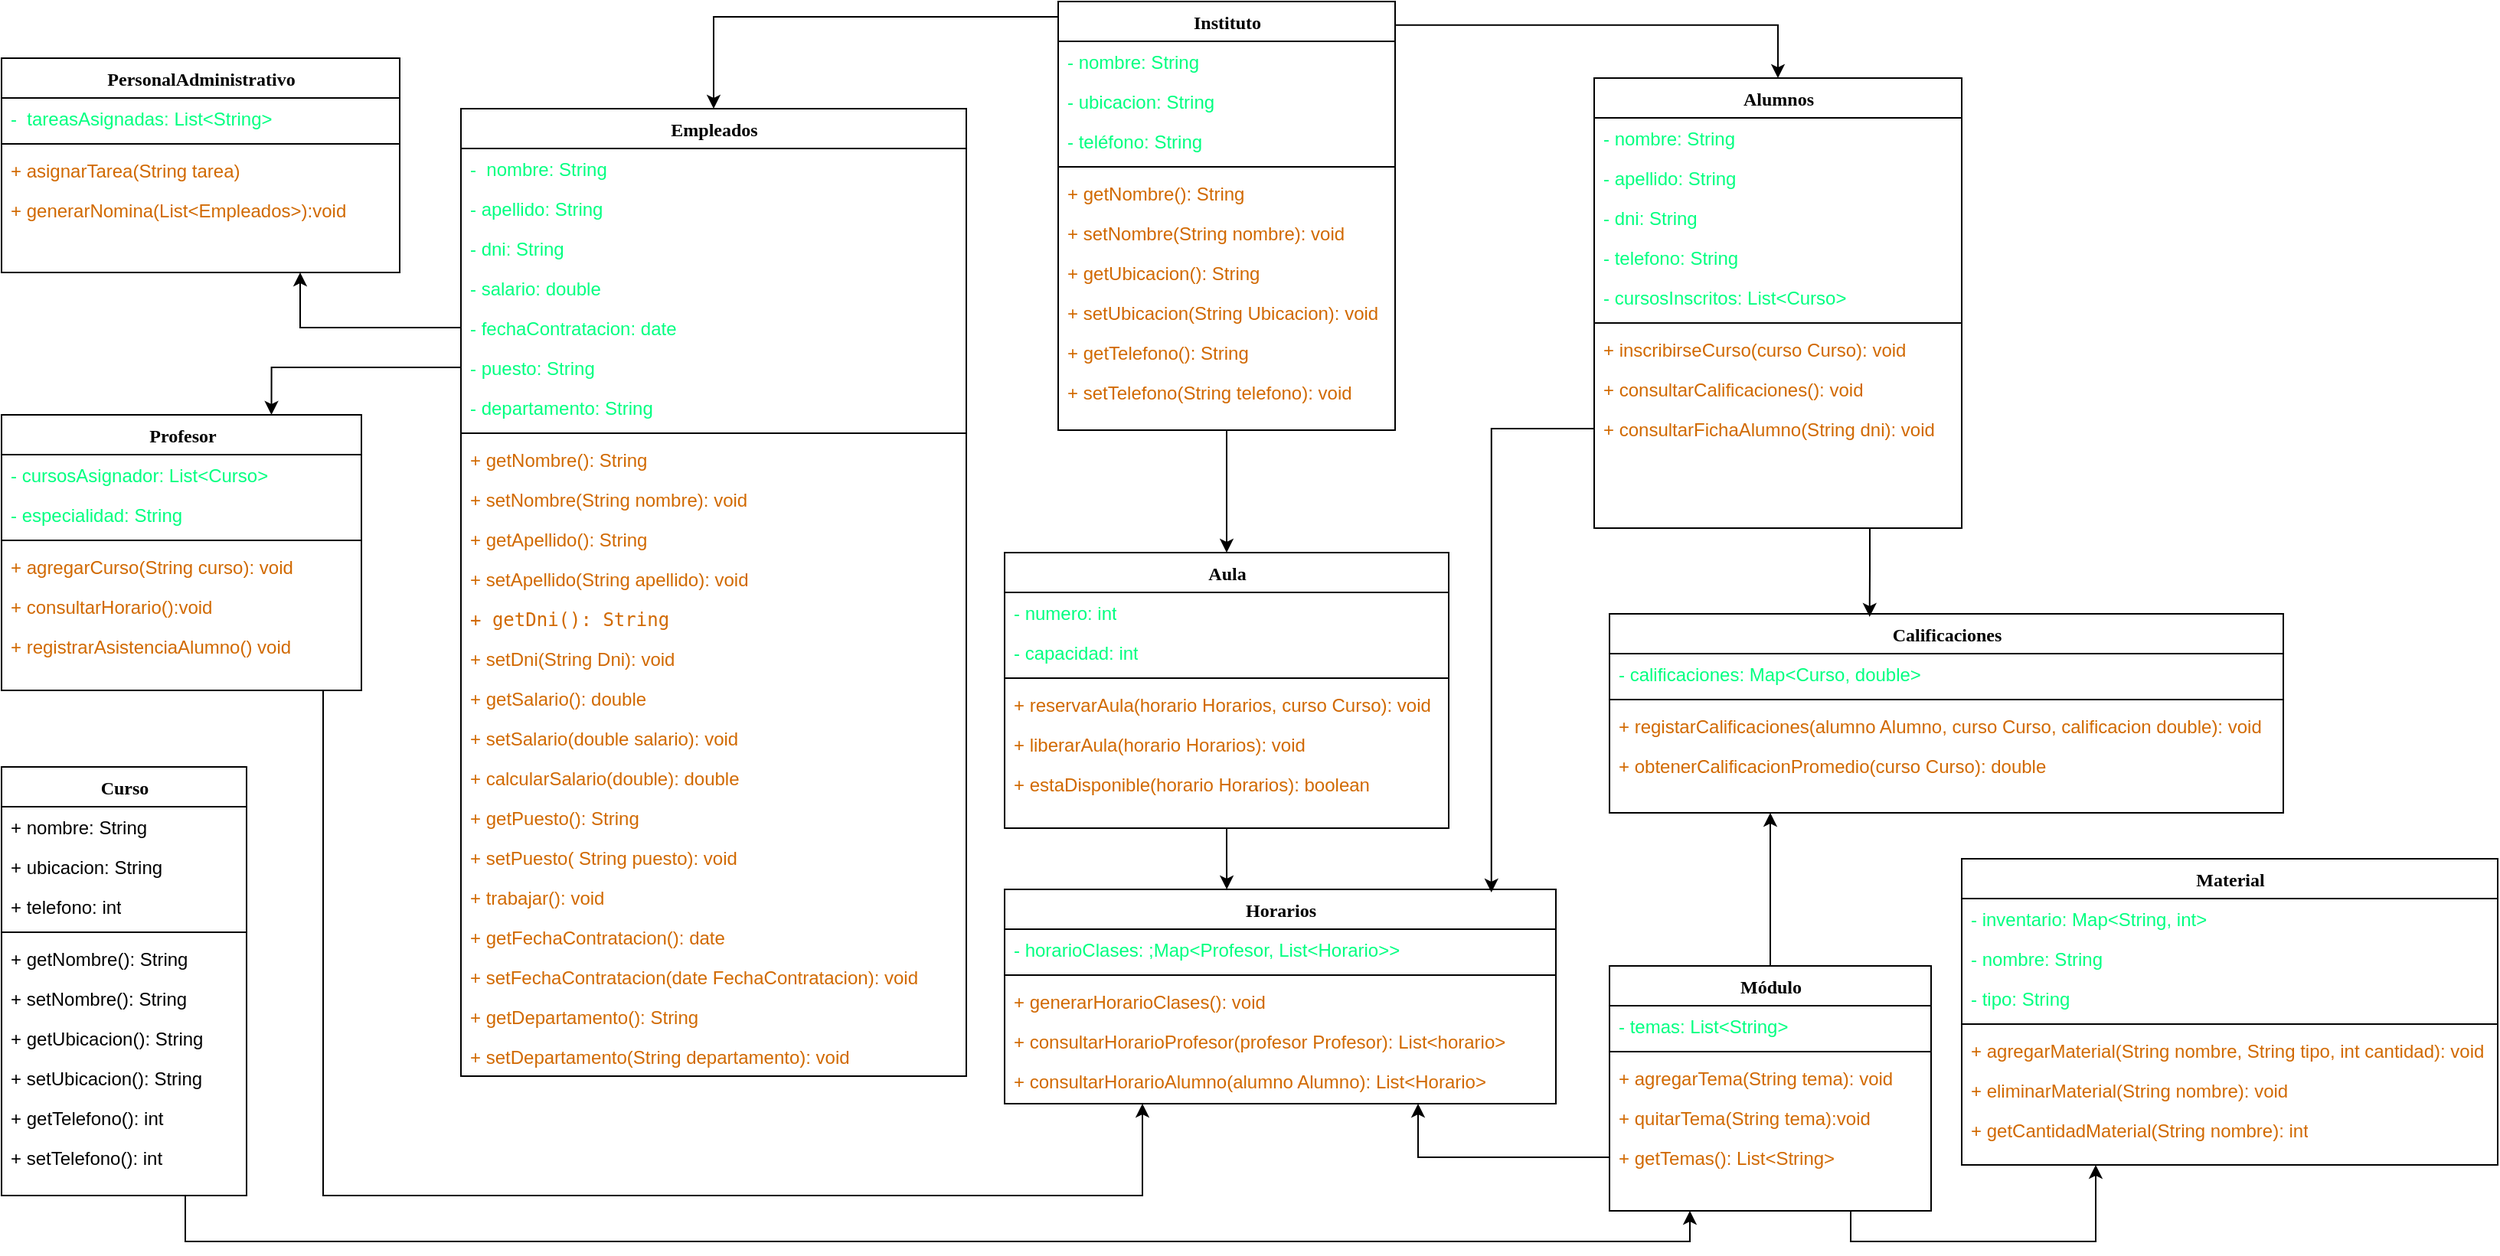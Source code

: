 <mxfile version="24.3.1" type="github">
  <diagram name="Page-1" id="9f46799a-70d6-7492-0946-bef42562c5a5">
    <mxGraphModel dx="3174" dy="1144" grid="1" gridSize="10" guides="1" tooltips="1" connect="1" arrows="1" fold="1" page="1" pageScale="1" pageWidth="1100" pageHeight="850" background="none" math="0" shadow="0">
      <root>
        <mxCell id="0" />
        <mxCell id="1" parent="0" />
        <mxCell id="wQoKqbpLj_JHxlvhYziX-173" style="edgeStyle=orthogonalEdgeStyle;rounded=0;orthogonalLoop=1;jettySize=auto;html=1;exitX=0.5;exitY=1;exitDx=0;exitDy=0;entryX=0.5;entryY=0;entryDx=0;entryDy=0;" edge="1" parent="1" source="78961159f06e98e8-69" target="wQoKqbpLj_JHxlvhYziX-27">
          <mxGeometry relative="1" as="geometry" />
        </mxCell>
        <mxCell id="78961159f06e98e8-69" value="&lt;font style=&quot;vertical-align: inherit;&quot;&gt;&lt;font style=&quot;vertical-align: inherit;&quot;&gt;&lt;font style=&quot;vertical-align: inherit;&quot;&gt;&lt;font style=&quot;vertical-align: inherit;&quot;&gt;Instituto&lt;/font&gt;&lt;/font&gt;&lt;/font&gt;&lt;/font&gt;" style="swimlane;html=1;fontStyle=1;align=center;verticalAlign=top;childLayout=stackLayout;horizontal=1;startSize=26;horizontalStack=0;resizeParent=1;resizeLast=0;collapsible=1;marginBottom=0;swimlaneFillColor=#ffffff;rounded=0;shadow=0;comic=0;labelBackgroundColor=none;strokeWidth=1;fillColor=none;fontFamily=Verdana;fontSize=12" parent="1" vertex="1">
          <mxGeometry x="-390" y="10" width="220" height="280" as="geometry" />
        </mxCell>
        <mxCell id="78961159f06e98e8-71" value="&lt;font style=&quot;vertical-align: inherit;&quot;&gt;&lt;font style=&quot;vertical-align: inherit;&quot;&gt;- nombre: String&lt;/font&gt;&lt;/font&gt;" style="text;html=1;strokeColor=none;fillColor=none;align=left;verticalAlign=top;spacingLeft=4;spacingRight=4;whiteSpace=wrap;overflow=hidden;rotatable=0;points=[[0,0.5],[1,0.5]];portConstraint=eastwest;fontColor=#00FF80;" parent="78961159f06e98e8-69" vertex="1">
          <mxGeometry y="26" width="220" height="26" as="geometry" />
        </mxCell>
        <mxCell id="78961159f06e98e8-72" value="&lt;font style=&quot;vertical-align: inherit;&quot;&gt;&lt;font style=&quot;vertical-align: inherit;&quot;&gt;- ubicacion: String&lt;/font&gt;&lt;/font&gt;" style="text;html=1;strokeColor=none;fillColor=none;align=left;verticalAlign=top;spacingLeft=4;spacingRight=4;whiteSpace=wrap;overflow=hidden;rotatable=0;points=[[0,0.5],[1,0.5]];portConstraint=eastwest;fontColor=#00FF80;" parent="78961159f06e98e8-69" vertex="1">
          <mxGeometry y="52" width="220" height="26" as="geometry" />
        </mxCell>
        <mxCell id="78961159f06e98e8-74" value="&lt;font style=&quot;vertical-align: inherit;&quot;&gt;&lt;font style=&quot;vertical-align: inherit;&quot;&gt;&lt;font style=&quot;vertical-align: inherit;&quot;&gt;&lt;font style=&quot;vertical-align: inherit;&quot;&gt;- teléfono: String&lt;/font&gt;&lt;/font&gt;&lt;/font&gt;&lt;/font&gt;" style="text;html=1;strokeColor=none;fillColor=none;align=left;verticalAlign=top;spacingLeft=4;spacingRight=4;whiteSpace=wrap;overflow=hidden;rotatable=0;points=[[0,0.5],[1,0.5]];portConstraint=eastwest;fontColor=#00FF80;" parent="78961159f06e98e8-69" vertex="1">
          <mxGeometry y="78" width="220" height="26" as="geometry" />
        </mxCell>
        <mxCell id="78961159f06e98e8-77" value="" style="line;html=1;strokeWidth=1;fillColor=none;align=left;verticalAlign=middle;spacingTop=-1;spacingLeft=3;spacingRight=3;rotatable=0;labelPosition=right;points=[];portConstraint=eastwest;" parent="78961159f06e98e8-69" vertex="1">
          <mxGeometry y="104" width="220" height="8" as="geometry" />
        </mxCell>
        <mxCell id="78961159f06e98e8-78" value="&lt;font style=&quot;vertical-align: inherit;&quot;&gt;&lt;font style=&quot;vertical-align: inherit;&quot;&gt;&lt;font style=&quot;vertical-align: inherit;&quot;&gt;&lt;font style=&quot;vertical-align: inherit;&quot;&gt;&lt;font style=&quot;vertical-align: inherit;&quot;&gt;&lt;font style=&quot;vertical-align: inherit;&quot;&gt;&lt;font style=&quot;vertical-align: inherit;&quot;&gt;&lt;font style=&quot;vertical-align: inherit;&quot;&gt;&lt;font style=&quot;vertical-align: inherit;&quot;&gt;&lt;font style=&quot;vertical-align: inherit;&quot;&gt;+ getNombre(): String&lt;/font&gt;&lt;/font&gt;&lt;/font&gt;&lt;/font&gt;&lt;/font&gt;&lt;/font&gt;&lt;/font&gt;&lt;/font&gt;&lt;/font&gt;&lt;/font&gt;" style="text;html=1;strokeColor=none;fillColor=none;align=left;verticalAlign=top;spacingLeft=4;spacingRight=4;whiteSpace=wrap;overflow=hidden;rotatable=0;points=[[0,0.5],[1,0.5]];portConstraint=eastwest;fontColor=#D16900;" parent="78961159f06e98e8-69" vertex="1">
          <mxGeometry y="112" width="220" height="26" as="geometry" />
        </mxCell>
        <mxCell id="78961159f06e98e8-79" value="&lt;font style=&quot;vertical-align: inherit;&quot;&gt;&lt;font style=&quot;vertical-align: inherit;&quot;&gt;&lt;font style=&quot;vertical-align: inherit;&quot;&gt;&lt;font style=&quot;vertical-align: inherit;&quot;&gt;&lt;font style=&quot;vertical-align: inherit;&quot;&gt;&lt;font style=&quot;vertical-align: inherit;&quot;&gt;&lt;font style=&quot;vertical-align: inherit;&quot;&gt;&lt;font style=&quot;vertical-align: inherit;&quot;&gt;&lt;font style=&quot;vertical-align: inherit;&quot;&gt;&lt;font style=&quot;vertical-align: inherit;&quot;&gt;+ setNombre(String nombre): void&lt;/font&gt;&lt;/font&gt;&lt;/font&gt;&lt;/font&gt;&lt;/font&gt;&lt;/font&gt;&lt;/font&gt;&lt;/font&gt;&lt;/font&gt;&lt;/font&gt;" style="text;html=1;strokeColor=none;fillColor=none;align=left;verticalAlign=top;spacingLeft=4;spacingRight=4;whiteSpace=wrap;overflow=hidden;rotatable=0;points=[[0,0.5],[1,0.5]];portConstraint=eastwest;fontColor=#D16900;" parent="78961159f06e98e8-69" vertex="1">
          <mxGeometry y="138" width="220" height="26" as="geometry" />
        </mxCell>
        <mxCell id="78961159f06e98e8-80" value="&lt;font style=&quot;vertical-align: inherit;&quot;&gt;&lt;font style=&quot;vertical-align: inherit;&quot;&gt;&lt;font style=&quot;vertical-align: inherit;&quot;&gt;&lt;font style=&quot;vertical-align: inherit;&quot;&gt;+ getUbicacion(): String&lt;/font&gt;&lt;/font&gt;&lt;/font&gt;&lt;/font&gt;" style="text;html=1;strokeColor=none;fillColor=none;align=left;verticalAlign=top;spacingLeft=4;spacingRight=4;whiteSpace=wrap;overflow=hidden;rotatable=0;points=[[0,0.5],[1,0.5]];portConstraint=eastwest;fontColor=#D16900;" parent="78961159f06e98e8-69" vertex="1">
          <mxGeometry y="164" width="220" height="26" as="geometry" />
        </mxCell>
        <mxCell id="78961159f06e98e8-81" value="&lt;font style=&quot;vertical-align: inherit;&quot;&gt;&lt;font style=&quot;vertical-align: inherit;&quot;&gt;&lt;font style=&quot;vertical-align: inherit;&quot;&gt;&lt;font style=&quot;vertical-align: inherit;&quot;&gt;&lt;font style=&quot;vertical-align: inherit;&quot;&gt;&lt;font style=&quot;vertical-align: inherit;&quot;&gt;&lt;font style=&quot;vertical-align: inherit;&quot;&gt;&lt;font style=&quot;vertical-align: inherit;&quot;&gt;+ setUbicacion(String Ubicacion): void&lt;/font&gt;&lt;/font&gt;&lt;/font&gt;&lt;/font&gt;&lt;/font&gt;&lt;/font&gt;&lt;/font&gt;&lt;/font&gt;" style="text;html=1;strokeColor=none;fillColor=none;align=left;verticalAlign=top;spacingLeft=4;spacingRight=4;whiteSpace=wrap;overflow=hidden;rotatable=0;points=[[0,0.5],[1,0.5]];portConstraint=eastwest;fontColor=#D16900;" parent="78961159f06e98e8-69" vertex="1">
          <mxGeometry y="190" width="220" height="26" as="geometry" />
        </mxCell>
        <mxCell id="xX47wj62zkI7FS4dCTYo-1" value="&lt;font style=&quot;vertical-align: inherit;&quot;&gt;&lt;font style=&quot;vertical-align: inherit;&quot;&gt;&lt;font style=&quot;vertical-align: inherit;&quot;&gt;&lt;font style=&quot;vertical-align: inherit;&quot;&gt;&lt;font style=&quot;vertical-align: inherit;&quot;&gt;&lt;font style=&quot;vertical-align: inherit;&quot;&gt;&lt;font style=&quot;vertical-align: inherit;&quot;&gt;&lt;font style=&quot;vertical-align: inherit;&quot;&gt;&lt;font style=&quot;vertical-align: inherit;&quot;&gt;&lt;font style=&quot;vertical-align: inherit;&quot;&gt;&lt;font style=&quot;vertical-align: inherit;&quot;&gt;&lt;font style=&quot;vertical-align: inherit;&quot;&gt;&lt;font style=&quot;vertical-align: inherit;&quot;&gt;&lt;font style=&quot;vertical-align: inherit;&quot;&gt;&lt;font style=&quot;vertical-align: inherit;&quot;&gt;&lt;font style=&quot;vertical-align: inherit;&quot;&gt;+ getTelefono(): String&lt;/font&gt;&lt;/font&gt;&lt;/font&gt;&lt;/font&gt;&lt;/font&gt;&lt;/font&gt;&lt;/font&gt;&lt;/font&gt;&lt;/font&gt;&lt;/font&gt;&lt;/font&gt;&lt;/font&gt;&lt;/font&gt;&lt;/font&gt;&lt;/font&gt;&lt;/font&gt;" style="text;html=1;strokeColor=none;fillColor=none;align=left;verticalAlign=top;spacingLeft=4;spacingRight=4;whiteSpace=wrap;overflow=hidden;rotatable=0;points=[[0,0.5],[1,0.5]];portConstraint=eastwest;fontColor=#D16900;" parent="78961159f06e98e8-69" vertex="1">
          <mxGeometry y="216" width="220" height="26" as="geometry" />
        </mxCell>
        <mxCell id="xX47wj62zkI7FS4dCTYo-2" value="&lt;font style=&quot;vertical-align: inherit;&quot;&gt;&lt;font style=&quot;vertical-align: inherit;&quot;&gt;&lt;font style=&quot;vertical-align: inherit;&quot;&gt;&lt;font style=&quot;vertical-align: inherit;&quot;&gt;&lt;font style=&quot;vertical-align: inherit;&quot;&gt;&lt;font style=&quot;vertical-align: inherit;&quot;&gt;&lt;font style=&quot;vertical-align: inherit;&quot;&gt;&lt;font style=&quot;vertical-align: inherit;&quot;&gt;&lt;font style=&quot;vertical-align: inherit;&quot;&gt;&lt;font style=&quot;vertical-align: inherit;&quot;&gt;&lt;font style=&quot;vertical-align: inherit;&quot;&gt;&lt;font style=&quot;vertical-align: inherit;&quot;&gt;&lt;font style=&quot;vertical-align: inherit;&quot;&gt;&lt;font style=&quot;vertical-align: inherit;&quot;&gt;&lt;font style=&quot;vertical-align: inherit;&quot;&gt;&lt;font style=&quot;vertical-align: inherit;&quot;&gt;&lt;font style=&quot;vertical-align: inherit;&quot;&gt;&lt;font style=&quot;vertical-align: inherit;&quot;&gt;&lt;font style=&quot;vertical-align: inherit;&quot;&gt;&lt;font style=&quot;vertical-align: inherit;&quot;&gt;&lt;font style=&quot;vertical-align: inherit;&quot;&gt;&lt;font style=&quot;vertical-align: inherit;&quot;&gt;&lt;font style=&quot;vertical-align: inherit;&quot;&gt;&lt;font style=&quot;vertical-align: inherit;&quot;&gt;+ setTelefono(String telefono): void&lt;/font&gt;&lt;/font&gt;&lt;/font&gt;&lt;/font&gt;&lt;/font&gt;&lt;/font&gt;&lt;/font&gt;&lt;/font&gt;&lt;/font&gt;&lt;/font&gt;&lt;/font&gt;&lt;/font&gt;&lt;/font&gt;&lt;/font&gt;&lt;/font&gt;&lt;/font&gt;&lt;/font&gt;&lt;/font&gt;&lt;/font&gt;&lt;/font&gt;&lt;/font&gt;&lt;/font&gt;&lt;/font&gt;&lt;/font&gt;" style="text;html=1;strokeColor=none;fillColor=none;align=left;verticalAlign=top;spacingLeft=4;spacingRight=4;whiteSpace=wrap;overflow=hidden;rotatable=0;points=[[0,0.5],[1,0.5]];portConstraint=eastwest;fontColor=#D16900;" parent="78961159f06e98e8-69" vertex="1">
          <mxGeometry y="242" width="220" height="26" as="geometry" />
        </mxCell>
        <mxCell id="wQoKqbpLj_JHxlvhYziX-191" style="edgeStyle=orthogonalEdgeStyle;rounded=0;orthogonalLoop=1;jettySize=auto;html=1;entryX=0.25;entryY=1;entryDx=0;entryDy=0;" edge="1" parent="1" target="wQoKqbpLj_JHxlvhYziX-84">
          <mxGeometry relative="1" as="geometry">
            <mxPoint x="-870" y="460" as="sourcePoint" />
            <Array as="points">
              <mxPoint x="-572" y="790" />
              <mxPoint x="40" y="790" />
            </Array>
          </mxGeometry>
        </mxCell>
        <mxCell id="xX47wj62zkI7FS4dCTYo-15" value="&lt;font style=&quot;vertical-align: inherit;&quot;&gt;&lt;font style=&quot;vertical-align: inherit;&quot;&gt;Profesor&lt;/font&gt;&lt;/font&gt;" style="swimlane;html=1;fontStyle=1;align=center;verticalAlign=top;childLayout=stackLayout;horizontal=1;startSize=26;horizontalStack=0;resizeParent=1;resizeLast=0;collapsible=1;marginBottom=0;swimlaneFillColor=#ffffff;rounded=0;shadow=0;comic=0;labelBackgroundColor=none;strokeWidth=1;fillColor=none;fontFamily=Verdana;fontSize=12" parent="1" vertex="1">
          <mxGeometry x="-1080" y="280" width="235" height="180" as="geometry" />
        </mxCell>
        <mxCell id="xX47wj62zkI7FS4dCTYo-16" value="&lt;font style=&quot;vertical-align: inherit;&quot;&gt;&lt;font style=&quot;vertical-align: inherit;&quot;&gt;- cursosAsignador:&amp;nbsp;&lt;/font&gt;&lt;/font&gt;&lt;span style=&quot;&quot;&gt;List&amp;lt;Curso&amp;gt;&lt;/span&gt;" style="text;html=1;strokeColor=none;fillColor=none;align=left;verticalAlign=top;spacingLeft=4;spacingRight=4;whiteSpace=wrap;overflow=hidden;rotatable=0;points=[[0,0.5],[1,0.5]];portConstraint=eastwest;fontColor=#00FF80;" parent="xX47wj62zkI7FS4dCTYo-15" vertex="1">
          <mxGeometry y="26" width="235" height="26" as="geometry" />
        </mxCell>
        <mxCell id="xX47wj62zkI7FS4dCTYo-17" value="- especialidad: String" style="text;html=1;strokeColor=none;fillColor=none;align=left;verticalAlign=top;spacingLeft=4;spacingRight=4;whiteSpace=wrap;overflow=hidden;rotatable=0;points=[[0,0.5],[1,0.5]];portConstraint=eastwest;fontColor=#00FF80;" parent="xX47wj62zkI7FS4dCTYo-15" vertex="1">
          <mxGeometry y="52" width="235" height="26" as="geometry" />
        </mxCell>
        <mxCell id="xX47wj62zkI7FS4dCTYo-23" value="" style="line;html=1;strokeWidth=1;fillColor=none;align=left;verticalAlign=middle;spacingTop=-1;spacingLeft=3;spacingRight=3;rotatable=0;labelPosition=right;points=[];portConstraint=eastwest;" parent="xX47wj62zkI7FS4dCTYo-15" vertex="1">
          <mxGeometry y="78" width="235" height="8" as="geometry" />
        </mxCell>
        <mxCell id="xX47wj62zkI7FS4dCTYo-24" value="+ agregarCurso(String curso): void" style="text;html=1;strokeColor=none;fillColor=none;align=left;verticalAlign=top;spacingLeft=4;spacingRight=4;whiteSpace=wrap;overflow=hidden;rotatable=0;points=[[0,0.5],[1,0.5]];portConstraint=eastwest;fontColor=#D16900;" parent="xX47wj62zkI7FS4dCTYo-15" vertex="1">
          <mxGeometry y="86" width="235" height="26" as="geometry" />
        </mxCell>
        <mxCell id="xX47wj62zkI7FS4dCTYo-25" value="+ consultarHorario():void" style="text;html=1;strokeColor=none;fillColor=none;align=left;verticalAlign=top;spacingLeft=4;spacingRight=4;whiteSpace=wrap;overflow=hidden;rotatable=0;points=[[0,0.5],[1,0.5]];portConstraint=eastwest;fontColor=#D16900;" parent="xX47wj62zkI7FS4dCTYo-15" vertex="1">
          <mxGeometry y="112" width="235" height="26" as="geometry" />
        </mxCell>
        <mxCell id="xX47wj62zkI7FS4dCTYo-26" value="+ registrarAsistenciaAlumno() void" style="text;html=1;strokeColor=none;fillColor=none;align=left;verticalAlign=top;spacingLeft=4;spacingRight=4;whiteSpace=wrap;overflow=hidden;rotatable=0;points=[[0,0.5],[1,0.5]];portConstraint=eastwest;fontColor=#D16900;" parent="xX47wj62zkI7FS4dCTYo-15" vertex="1">
          <mxGeometry y="138" width="235" height="26" as="geometry" />
        </mxCell>
        <mxCell id="xX47wj62zkI7FS4dCTYo-27" value="&lt;font style=&quot;vertical-align: inherit;&quot;&gt;&lt;font style=&quot;vertical-align: inherit;&quot;&gt;&lt;font style=&quot;vertical-align: inherit;&quot;&gt;&lt;font style=&quot;vertical-align: inherit;&quot;&gt;Empleados&lt;/font&gt;&lt;/font&gt;&lt;/font&gt;&lt;/font&gt;" style="swimlane;html=1;fontStyle=1;align=center;verticalAlign=top;childLayout=stackLayout;horizontal=1;startSize=26;horizontalStack=0;resizeParent=1;resizeLast=0;collapsible=1;marginBottom=0;swimlaneFillColor=#ffffff;rounded=0;shadow=0;comic=0;labelBackgroundColor=none;strokeWidth=1;fillColor=none;fontFamily=Verdana;fontSize=12" parent="1" vertex="1">
          <mxGeometry x="-780" y="80" width="330" height="632" as="geometry" />
        </mxCell>
        <mxCell id="xX47wj62zkI7FS4dCTYo-28" value="&lt;font style=&quot;vertical-align: inherit;&quot;&gt;&lt;font style=&quot;vertical-align: inherit;&quot;&gt;-&amp;nbsp; nombre: String&lt;/font&gt;&lt;/font&gt;" style="text;html=1;strokeColor=none;fillColor=none;align=left;verticalAlign=top;spacingLeft=4;spacingRight=4;whiteSpace=wrap;overflow=hidden;rotatable=0;points=[[0,0.5],[1,0.5]];portConstraint=eastwest;fontColor=#00FF80;" parent="xX47wj62zkI7FS4dCTYo-27" vertex="1">
          <mxGeometry y="26" width="330" height="26" as="geometry" />
        </mxCell>
        <mxCell id="xX47wj62zkI7FS4dCTYo-29" value="&lt;font style=&quot;vertical-align: inherit;&quot;&gt;&lt;font style=&quot;vertical-align: inherit;&quot;&gt;- apellido: String&lt;/font&gt;&lt;/font&gt;" style="text;html=1;strokeColor=none;fillColor=none;align=left;verticalAlign=top;spacingLeft=4;spacingRight=4;whiteSpace=wrap;overflow=hidden;rotatable=0;points=[[0,0.5],[1,0.5]];portConstraint=eastwest;fontColor=#00FF80;" parent="xX47wj62zkI7FS4dCTYo-27" vertex="1">
          <mxGeometry y="52" width="330" height="26" as="geometry" />
        </mxCell>
        <mxCell id="xX47wj62zkI7FS4dCTYo-30" value="&lt;font style=&quot;vertical-align: inherit;&quot;&gt;&lt;font style=&quot;vertical-align: inherit;&quot;&gt;- dni: String&lt;/font&gt;&lt;/font&gt;" style="text;html=1;strokeColor=none;fillColor=none;align=left;verticalAlign=top;spacingLeft=4;spacingRight=4;whiteSpace=wrap;overflow=hidden;rotatable=0;points=[[0,0.5],[1,0.5]];portConstraint=eastwest;fontColor=#00FF80;" parent="xX47wj62zkI7FS4dCTYo-27" vertex="1">
          <mxGeometry y="78" width="330" height="26" as="geometry" />
        </mxCell>
        <mxCell id="wQoKqbpLj_JHxlvhYziX-137" value="&lt;font style=&quot;vertical-align: inherit;&quot;&gt;&lt;font style=&quot;vertical-align: inherit;&quot;&gt;- salario: double&lt;/font&gt;&lt;/font&gt;" style="text;html=1;strokeColor=none;fillColor=none;align=left;verticalAlign=top;spacingLeft=4;spacingRight=4;whiteSpace=wrap;overflow=hidden;rotatable=0;points=[[0,0.5],[1,0.5]];portConstraint=eastwest;fontColor=#00FF80;" vertex="1" parent="xX47wj62zkI7FS4dCTYo-27">
          <mxGeometry y="104" width="330" height="26" as="geometry" />
        </mxCell>
        <mxCell id="wQoKqbpLj_JHxlvhYziX-140" value="&lt;font style=&quot;vertical-align: inherit;&quot;&gt;&lt;font style=&quot;vertical-align: inherit;&quot;&gt;- fechaContratacion: date&lt;/font&gt;&lt;/font&gt;" style="text;html=1;strokeColor=none;fillColor=none;align=left;verticalAlign=top;spacingLeft=4;spacingRight=4;whiteSpace=wrap;overflow=hidden;rotatable=0;points=[[0,0.5],[1,0.5]];portConstraint=eastwest;fontColor=#00FF80;" vertex="1" parent="xX47wj62zkI7FS4dCTYo-27">
          <mxGeometry y="130" width="330" height="26" as="geometry" />
        </mxCell>
        <mxCell id="wQoKqbpLj_JHxlvhYziX-141" value="&lt;font style=&quot;vertical-align: inherit;&quot;&gt;&lt;font style=&quot;vertical-align: inherit;&quot;&gt;- puesto: String&lt;/font&gt;&lt;/font&gt;" style="text;html=1;strokeColor=none;fillColor=none;align=left;verticalAlign=top;spacingLeft=4;spacingRight=4;whiteSpace=wrap;overflow=hidden;rotatable=0;points=[[0,0.5],[1,0.5]];portConstraint=eastwest;fontColor=#00FF80;" vertex="1" parent="xX47wj62zkI7FS4dCTYo-27">
          <mxGeometry y="156" width="330" height="26" as="geometry" />
        </mxCell>
        <mxCell id="wQoKqbpLj_JHxlvhYziX-142" value="&lt;font style=&quot;vertical-align: inherit;&quot;&gt;&lt;font style=&quot;vertical-align: inherit;&quot;&gt;- departamento: String&lt;/font&gt;&lt;/font&gt;" style="text;html=1;strokeColor=none;fillColor=none;align=left;verticalAlign=top;spacingLeft=4;spacingRight=4;whiteSpace=wrap;overflow=hidden;rotatable=0;points=[[0,0.5],[1,0.5]];portConstraint=eastwest;fontColor=#00FF80;" vertex="1" parent="xX47wj62zkI7FS4dCTYo-27">
          <mxGeometry y="182" width="330" height="26" as="geometry" />
        </mxCell>
        <mxCell id="xX47wj62zkI7FS4dCTYo-31" value="" style="line;html=1;strokeWidth=1;fillColor=none;align=left;verticalAlign=middle;spacingTop=-1;spacingLeft=3;spacingRight=3;rotatable=0;labelPosition=right;points=[];portConstraint=eastwest;" parent="xX47wj62zkI7FS4dCTYo-27" vertex="1">
          <mxGeometry y="208" width="330" height="8" as="geometry" />
        </mxCell>
        <mxCell id="xX47wj62zkI7FS4dCTYo-32" value="&lt;font style=&quot;vertical-align: inherit;&quot;&gt;&lt;font style=&quot;vertical-align: inherit;&quot;&gt;&lt;font style=&quot;vertical-align: inherit;&quot;&gt;&lt;font style=&quot;vertical-align: inherit;&quot;&gt;&lt;font style=&quot;vertical-align: inherit;&quot;&gt;&lt;font style=&quot;vertical-align: inherit;&quot;&gt;+ getNombre(): String&lt;/font&gt;&lt;/font&gt;&lt;/font&gt;&lt;/font&gt;&lt;/font&gt;&lt;/font&gt;&lt;div&gt;&lt;font style=&quot;vertical-align: inherit;&quot;&gt;&lt;font style=&quot;vertical-align: inherit;&quot;&gt;&lt;font style=&quot;vertical-align: inherit;&quot;&gt;&lt;font style=&quot;vertical-align: inherit;&quot;&gt;&lt;font style=&quot;vertical-align: inherit;&quot;&gt;&lt;font style=&quot;vertical-align: inherit;&quot;&gt;&lt;br&gt;&lt;/font&gt;&lt;/font&gt;&lt;/font&gt;&lt;/font&gt;&lt;/font&gt;&lt;/font&gt;&lt;/div&gt;" style="text;html=1;strokeColor=none;fillColor=none;align=left;verticalAlign=top;spacingLeft=4;spacingRight=4;whiteSpace=wrap;overflow=hidden;rotatable=0;points=[[0,0.5],[1,0.5]];portConstraint=eastwest;fontColor=#D16900;" parent="xX47wj62zkI7FS4dCTYo-27" vertex="1">
          <mxGeometry y="216" width="330" height="26" as="geometry" />
        </mxCell>
        <mxCell id="wQoKqbpLj_JHxlvhYziX-143" value="&lt;font style=&quot;vertical-align: inherit;&quot;&gt;&lt;font style=&quot;vertical-align: inherit;&quot;&gt;&lt;font style=&quot;vertical-align: inherit;&quot;&gt;&lt;font style=&quot;vertical-align: inherit;&quot;&gt;&lt;font style=&quot;vertical-align: inherit;&quot;&gt;&lt;font style=&quot;vertical-align: inherit;&quot;&gt;+ setNombre(String nombre):&amp;nbsp;&lt;/font&gt;&lt;/font&gt;&lt;/font&gt;&lt;/font&gt;&lt;/font&gt;&lt;/font&gt;&lt;span style=&quot;background-color: initial;&quot;&gt;void&lt;/span&gt;" style="text;html=1;strokeColor=none;fillColor=none;align=left;verticalAlign=top;spacingLeft=4;spacingRight=4;whiteSpace=wrap;overflow=hidden;rotatable=0;points=[[0,0.5],[1,0.5]];portConstraint=eastwest;fontColor=#D16900;" vertex="1" parent="xX47wj62zkI7FS4dCTYo-27">
          <mxGeometry y="242" width="330" height="26" as="geometry" />
        </mxCell>
        <mxCell id="wQoKqbpLj_JHxlvhYziX-145" value="&lt;font style=&quot;vertical-align: inherit;&quot;&gt;&lt;font style=&quot;vertical-align: inherit;&quot;&gt;&lt;font style=&quot;vertical-align: inherit;&quot;&gt;&lt;font style=&quot;vertical-align: inherit;&quot;&gt;&lt;font style=&quot;vertical-align: inherit;&quot;&gt;&lt;font style=&quot;vertical-align: inherit;&quot;&gt;+ getApellido(): String&lt;/font&gt;&lt;/font&gt;&lt;/font&gt;&lt;/font&gt;&lt;/font&gt;&lt;/font&gt;&lt;div&gt;&lt;font style=&quot;vertical-align: inherit;&quot;&gt;&lt;font style=&quot;vertical-align: inherit;&quot;&gt;&lt;font style=&quot;vertical-align: inherit;&quot;&gt;&lt;font style=&quot;vertical-align: inherit;&quot;&gt;&lt;font style=&quot;vertical-align: inherit;&quot;&gt;&lt;font style=&quot;vertical-align: inherit;&quot;&gt;&lt;br&gt;&lt;/font&gt;&lt;/font&gt;&lt;/font&gt;&lt;/font&gt;&lt;/font&gt;&lt;/font&gt;&lt;/div&gt;" style="text;html=1;strokeColor=none;fillColor=none;align=left;verticalAlign=top;spacingLeft=4;spacingRight=4;whiteSpace=wrap;overflow=hidden;rotatable=0;points=[[0,0.5],[1,0.5]];portConstraint=eastwest;fontColor=#D16900;" vertex="1" parent="xX47wj62zkI7FS4dCTYo-27">
          <mxGeometry y="268" width="330" height="26" as="geometry" />
        </mxCell>
        <mxCell id="wQoKqbpLj_JHxlvhYziX-144" value="&lt;font style=&quot;vertical-align: inherit;&quot;&gt;&lt;font style=&quot;vertical-align: inherit;&quot;&gt;&lt;font style=&quot;vertical-align: inherit;&quot;&gt;&lt;font style=&quot;vertical-align: inherit;&quot;&gt;&lt;font style=&quot;vertical-align: inherit;&quot;&gt;&lt;font style=&quot;vertical-align: inherit;&quot;&gt;+ setApellido(String apellido): void&lt;/font&gt;&lt;/font&gt;&lt;/font&gt;&lt;/font&gt;&lt;/font&gt;&lt;/font&gt;&lt;div&gt;&lt;font style=&quot;vertical-align: inherit;&quot;&gt;&lt;font style=&quot;vertical-align: inherit;&quot;&gt;&lt;font style=&quot;vertical-align: inherit;&quot;&gt;&lt;font style=&quot;vertical-align: inherit;&quot;&gt;&lt;font style=&quot;vertical-align: inherit;&quot;&gt;&lt;font style=&quot;vertical-align: inherit;&quot;&gt;&lt;br&gt;&lt;/font&gt;&lt;/font&gt;&lt;/font&gt;&lt;/font&gt;&lt;/font&gt;&lt;/font&gt;&lt;/div&gt;" style="text;html=1;strokeColor=none;fillColor=none;align=left;verticalAlign=top;spacingLeft=4;spacingRight=4;whiteSpace=wrap;overflow=hidden;rotatable=0;points=[[0,0.5],[1,0.5]];portConstraint=eastwest;fontColor=#D16900;" vertex="1" parent="xX47wj62zkI7FS4dCTYo-27">
          <mxGeometry y="294" width="330" height="26" as="geometry" />
        </mxCell>
        <mxCell id="xX47wj62zkI7FS4dCTYo-35" value="&lt;span style=&quot;font-family: &amp;quot;Söhne Mono&amp;quot;, Monaco, &amp;quot;Andale Mono&amp;quot;, &amp;quot;Ubuntu Mono&amp;quot;, monospace; white-space: pre;&quot;&gt;&lt;font style=&quot;font-size: 12px;&quot;&gt;+ getDni(): String &lt;/font&gt;&lt;/span&gt;" style="text;html=1;strokeColor=none;fillColor=none;align=left;verticalAlign=top;spacingLeft=4;spacingRight=4;whiteSpace=wrap;overflow=hidden;rotatable=0;points=[[0,0.5],[1,0.5]];portConstraint=eastwest;fontColor=#D16900;labelBackgroundColor=none;" parent="xX47wj62zkI7FS4dCTYo-27" vertex="1">
          <mxGeometry y="320" width="330" height="26" as="geometry" />
        </mxCell>
        <mxCell id="wQoKqbpLj_JHxlvhYziX-146" value="&lt;font style=&quot;vertical-align: inherit;&quot;&gt;&lt;font style=&quot;vertical-align: inherit;&quot;&gt;&lt;font style=&quot;vertical-align: inherit;&quot;&gt;&lt;font style=&quot;vertical-align: inherit;&quot;&gt;&lt;font style=&quot;vertical-align: inherit;&quot;&gt;&lt;font style=&quot;vertical-align: inherit;&quot;&gt;+ setDni(String Dni): void&lt;/font&gt;&lt;/font&gt;&lt;/font&gt;&lt;/font&gt;&lt;/font&gt;&lt;/font&gt;" style="text;html=1;strokeColor=none;fillColor=none;align=left;verticalAlign=top;spacingLeft=4;spacingRight=4;whiteSpace=wrap;overflow=hidden;rotatable=0;points=[[0,0.5],[1,0.5]];portConstraint=eastwest;fontColor=#D16900;" vertex="1" parent="xX47wj62zkI7FS4dCTYo-27">
          <mxGeometry y="346" width="330" height="26" as="geometry" />
        </mxCell>
        <mxCell id="xX47wj62zkI7FS4dCTYo-36" value="+ getSalario(): double" style="text;html=1;strokeColor=none;fillColor=none;align=left;verticalAlign=top;spacingLeft=4;spacingRight=4;whiteSpace=wrap;overflow=hidden;rotatable=0;points=[[0,0.5],[1,0.5]];portConstraint=eastwest;fontColor=#D16900;" parent="xX47wj62zkI7FS4dCTYo-27" vertex="1">
          <mxGeometry y="372" width="330" height="26" as="geometry" />
        </mxCell>
        <mxCell id="wQoKqbpLj_JHxlvhYziX-147" value="+ setSalario(double salario): void" style="text;html=1;strokeColor=none;fillColor=none;align=left;verticalAlign=top;spacingLeft=4;spacingRight=4;whiteSpace=wrap;overflow=hidden;rotatable=0;points=[[0,0.5],[1,0.5]];portConstraint=eastwest;fontColor=#D16900;" vertex="1" parent="xX47wj62zkI7FS4dCTYo-27">
          <mxGeometry y="398" width="330" height="26" as="geometry" />
        </mxCell>
        <mxCell id="xX47wj62zkI7FS4dCTYo-33" value="+ calcularSalario(double): double" style="text;html=1;strokeColor=none;fillColor=none;align=left;verticalAlign=top;spacingLeft=4;spacingRight=4;whiteSpace=wrap;overflow=hidden;rotatable=0;points=[[0,0.5],[1,0.5]];portConstraint=eastwest;fontColor=#D16900;" parent="xX47wj62zkI7FS4dCTYo-27" vertex="1">
          <mxGeometry y="424" width="330" height="26" as="geometry" />
        </mxCell>
        <mxCell id="wQoKqbpLj_JHxlvhYziX-148" value="+ getPuesto(): String" style="text;html=1;strokeColor=none;fillColor=none;align=left;verticalAlign=top;spacingLeft=4;spacingRight=4;whiteSpace=wrap;overflow=hidden;rotatable=0;points=[[0,0.5],[1,0.5]];portConstraint=eastwest;fontColor=#D16900;" vertex="1" parent="xX47wj62zkI7FS4dCTYo-27">
          <mxGeometry y="450" width="330" height="26" as="geometry" />
        </mxCell>
        <mxCell id="wQoKqbpLj_JHxlvhYziX-149" value="+ setPuesto( String puesto): void" style="text;html=1;strokeColor=none;fillColor=none;align=left;verticalAlign=top;spacingLeft=4;spacingRight=4;whiteSpace=wrap;overflow=hidden;rotatable=0;points=[[0,0.5],[1,0.5]];portConstraint=eastwest;fontColor=#D16900;" vertex="1" parent="xX47wj62zkI7FS4dCTYo-27">
          <mxGeometry y="476" width="330" height="26" as="geometry" />
        </mxCell>
        <mxCell id="xX47wj62zkI7FS4dCTYo-34" value="&lt;font style=&quot;vertical-align: inherit;&quot;&gt;&lt;font style=&quot;vertical-align: inherit;&quot;&gt;+ trabajar(): void&lt;/font&gt;&lt;/font&gt;" style="text;html=1;strokeColor=none;fillColor=none;align=left;verticalAlign=top;spacingLeft=4;spacingRight=4;whiteSpace=wrap;overflow=hidden;rotatable=0;points=[[0,0.5],[1,0.5]];portConstraint=eastwest;fontColor=#D16900;" parent="xX47wj62zkI7FS4dCTYo-27" vertex="1">
          <mxGeometry y="502" width="330" height="26" as="geometry" />
        </mxCell>
        <mxCell id="xX47wj62zkI7FS4dCTYo-37" value="+ getFechaContratacion(): date" style="text;html=1;strokeColor=none;fillColor=none;align=left;verticalAlign=top;spacingLeft=4;spacingRight=4;whiteSpace=wrap;overflow=hidden;rotatable=0;points=[[0,0.5],[1,0.5]];portConstraint=eastwest;fontColor=#D16900;" parent="xX47wj62zkI7FS4dCTYo-27" vertex="1">
          <mxGeometry y="528" width="330" height="26" as="geometry" />
        </mxCell>
        <mxCell id="wQoKqbpLj_JHxlvhYziX-150" value="+ setFechaContratacion(date FechaContratacion): void" style="text;html=1;strokeColor=none;fillColor=none;align=left;verticalAlign=top;spacingLeft=4;spacingRight=4;whiteSpace=wrap;overflow=hidden;rotatable=0;points=[[0,0.5],[1,0.5]];portConstraint=eastwest;fontColor=#D16900;" vertex="1" parent="xX47wj62zkI7FS4dCTYo-27">
          <mxGeometry y="554" width="330" height="26" as="geometry" />
        </mxCell>
        <mxCell id="wQoKqbpLj_JHxlvhYziX-151" value="+ getDepartamento(): String" style="text;html=1;strokeColor=none;fillColor=none;align=left;verticalAlign=top;spacingLeft=4;spacingRight=4;whiteSpace=wrap;overflow=hidden;rotatable=0;points=[[0,0.5],[1,0.5]];portConstraint=eastwest;fontColor=#D16900;" vertex="1" parent="xX47wj62zkI7FS4dCTYo-27">
          <mxGeometry y="580" width="330" height="26" as="geometry" />
        </mxCell>
        <mxCell id="wQoKqbpLj_JHxlvhYziX-152" value="+ setDepartamento(String departamento): void" style="text;html=1;strokeColor=none;fillColor=none;align=left;verticalAlign=top;spacingLeft=4;spacingRight=4;whiteSpace=wrap;overflow=hidden;rotatable=0;points=[[0,0.5],[1,0.5]];portConstraint=eastwest;fontColor=#D16900;" vertex="1" parent="xX47wj62zkI7FS4dCTYo-27">
          <mxGeometry y="606" width="330" height="26" as="geometry" />
        </mxCell>
        <mxCell id="wQoKqbpLj_JHxlvhYziX-1" value="&lt;font style=&quot;vertical-align: inherit;&quot;&gt;&lt;font style=&quot;vertical-align: inherit;&quot;&gt;&lt;font style=&quot;vertical-align: inherit;&quot;&gt;&lt;font style=&quot;vertical-align: inherit;&quot;&gt;PersonalAdministrativo&lt;/font&gt;&lt;/font&gt;&lt;/font&gt;&lt;/font&gt;" style="swimlane;html=1;fontStyle=1;align=center;verticalAlign=top;childLayout=stackLayout;horizontal=1;startSize=26;horizontalStack=0;resizeParent=1;resizeLast=0;collapsible=1;marginBottom=0;swimlaneFillColor=#ffffff;rounded=0;shadow=0;comic=0;labelBackgroundColor=none;strokeWidth=1;fillColor=none;fontFamily=Verdana;fontSize=12" vertex="1" parent="1">
          <mxGeometry x="-1080" y="47" width="260" height="140" as="geometry" />
        </mxCell>
        <mxCell id="wQoKqbpLj_JHxlvhYziX-2" value="&lt;font style=&quot;vertical-align: inherit;&quot;&gt;&lt;font style=&quot;vertical-align: inherit;&quot;&gt;-&amp;nbsp; tareasAsignadas: List&amp;lt;String&amp;gt;&lt;/font&gt;&lt;/font&gt;" style="text;html=1;strokeColor=none;fillColor=none;align=left;verticalAlign=top;spacingLeft=4;spacingRight=4;whiteSpace=wrap;overflow=hidden;rotatable=0;points=[[0,0.5],[1,0.5]];portConstraint=eastwest;fontColor=#00FF80;" vertex="1" parent="wQoKqbpLj_JHxlvhYziX-1">
          <mxGeometry y="26" width="260" height="26" as="geometry" />
        </mxCell>
        <mxCell id="wQoKqbpLj_JHxlvhYziX-9" value="" style="line;html=1;strokeWidth=1;fillColor=none;align=left;verticalAlign=middle;spacingTop=-1;spacingLeft=3;spacingRight=3;rotatable=0;labelPosition=right;points=[];portConstraint=eastwest;" vertex="1" parent="wQoKqbpLj_JHxlvhYziX-1">
          <mxGeometry y="52" width="260" height="8" as="geometry" />
        </mxCell>
        <mxCell id="wQoKqbpLj_JHxlvhYziX-10" value="+ asignarTarea(String tarea)" style="text;html=1;strokeColor=none;fillColor=none;align=left;verticalAlign=top;spacingLeft=4;spacingRight=4;whiteSpace=wrap;overflow=hidden;rotatable=0;points=[[0,0.5],[1,0.5]];portConstraint=eastwest;fontColor=#D16900;" vertex="1" parent="wQoKqbpLj_JHxlvhYziX-1">
          <mxGeometry y="60" width="260" height="26" as="geometry" />
        </mxCell>
        <mxCell id="wQoKqbpLj_JHxlvhYziX-12" value="+ generarNomina(List&amp;lt;Empleados&amp;gt;):void" style="text;html=1;strokeColor=none;fillColor=none;align=left;verticalAlign=top;spacingLeft=4;spacingRight=4;whiteSpace=wrap;overflow=hidden;rotatable=0;points=[[0,0.5],[1,0.5]];portConstraint=eastwest;fontColor=#D16900;" vertex="1" parent="wQoKqbpLj_JHxlvhYziX-1">
          <mxGeometry y="86" width="260" height="26" as="geometry" />
        </mxCell>
        <mxCell id="wQoKqbpLj_JHxlvhYziX-27" value="&lt;font style=&quot;vertical-align: inherit;&quot;&gt;&lt;font style=&quot;vertical-align: inherit;&quot;&gt;Aula&lt;/font&gt;&lt;/font&gt;&lt;div&gt;&lt;font style=&quot;vertical-align: inherit;&quot;&gt;&lt;font style=&quot;vertical-align: inherit;&quot;&gt;&lt;br&gt;&lt;/font&gt;&lt;/font&gt;&lt;/div&gt;" style="swimlane;html=1;fontStyle=1;align=center;verticalAlign=top;childLayout=stackLayout;horizontal=1;startSize=26;horizontalStack=0;resizeParent=1;resizeLast=0;collapsible=1;marginBottom=0;swimlaneFillColor=#ffffff;rounded=0;shadow=0;comic=0;labelBackgroundColor=none;strokeWidth=1;fillColor=none;fontFamily=Verdana;fontSize=12" vertex="1" parent="1">
          <mxGeometry x="-425" y="370" width="290" height="180" as="geometry">
            <mxRectangle x="-1030" y="360.0" width="70" height="40" as="alternateBounds" />
          </mxGeometry>
        </mxCell>
        <mxCell id="wQoKqbpLj_JHxlvhYziX-28" value="&lt;font style=&quot;vertical-align: inherit;&quot;&gt;&lt;font style=&quot;vertical-align: inherit;&quot;&gt;- numero: int&lt;/font&gt;&lt;/font&gt;" style="text;html=1;strokeColor=none;fillColor=none;align=left;verticalAlign=top;spacingLeft=4;spacingRight=4;whiteSpace=wrap;overflow=hidden;rotatable=0;points=[[0,0.5],[1,0.5]];portConstraint=eastwest;fontColor=#00FF80;" vertex="1" parent="wQoKqbpLj_JHxlvhYziX-27">
          <mxGeometry y="26" width="290" height="26" as="geometry" />
        </mxCell>
        <mxCell id="wQoKqbpLj_JHxlvhYziX-172" value="&lt;font style=&quot;vertical-align: inherit;&quot;&gt;&lt;font style=&quot;vertical-align: inherit;&quot;&gt;- capacidad: int&lt;/font&gt;&lt;/font&gt;" style="text;html=1;strokeColor=none;fillColor=none;align=left;verticalAlign=top;spacingLeft=4;spacingRight=4;whiteSpace=wrap;overflow=hidden;rotatable=0;points=[[0,0.5],[1,0.5]];portConstraint=eastwest;fontColor=#00FF80;" vertex="1" parent="wQoKqbpLj_JHxlvhYziX-27">
          <mxGeometry y="52" width="290" height="26" as="geometry" />
        </mxCell>
        <mxCell id="wQoKqbpLj_JHxlvhYziX-35" value="" style="line;html=1;strokeWidth=1;fillColor=none;align=left;verticalAlign=middle;spacingTop=-1;spacingLeft=3;spacingRight=3;rotatable=0;labelPosition=right;points=[];portConstraint=eastwest;" vertex="1" parent="wQoKqbpLj_JHxlvhYziX-27">
          <mxGeometry y="78" width="290" height="8" as="geometry" />
        </mxCell>
        <mxCell id="wQoKqbpLj_JHxlvhYziX-36" value="+ reservarAula(horario Horarios, curso Curso): void" style="text;html=1;strokeColor=none;fillColor=none;align=left;verticalAlign=top;spacingLeft=4;spacingRight=4;whiteSpace=wrap;overflow=hidden;rotatable=0;points=[[0,0.5],[1,0.5]];portConstraint=eastwest;fontColor=#D16900;" vertex="1" parent="wQoKqbpLj_JHxlvhYziX-27">
          <mxGeometry y="86" width="290" height="26" as="geometry" />
        </mxCell>
        <mxCell id="wQoKqbpLj_JHxlvhYziX-37" value="+ liberarAula(horario Horarios): void" style="text;html=1;strokeColor=none;fillColor=none;align=left;verticalAlign=top;spacingLeft=4;spacingRight=4;whiteSpace=wrap;overflow=hidden;rotatable=0;points=[[0,0.5],[1,0.5]];portConstraint=eastwest;fontColor=#D16900;" vertex="1" parent="wQoKqbpLj_JHxlvhYziX-27">
          <mxGeometry y="112" width="290" height="26" as="geometry" />
        </mxCell>
        <mxCell id="wQoKqbpLj_JHxlvhYziX-38" value="+ estaDisponible(horario Horarios): boolean" style="text;html=1;strokeColor=none;fillColor=none;align=left;verticalAlign=top;spacingLeft=4;spacingRight=4;whiteSpace=wrap;overflow=hidden;rotatable=0;points=[[0,0.5],[1,0.5]];portConstraint=eastwest;fontColor=#D16900;" vertex="1" parent="wQoKqbpLj_JHxlvhYziX-27">
          <mxGeometry y="138" width="290" height="26" as="geometry" />
        </mxCell>
        <mxCell id="wQoKqbpLj_JHxlvhYziX-39" value="&lt;font style=&quot;vertical-align: inherit;&quot;&gt;&lt;font style=&quot;vertical-align: inherit;&quot;&gt;&lt;font style=&quot;vertical-align: inherit;&quot;&gt;&lt;font style=&quot;vertical-align: inherit;&quot;&gt;&lt;font style=&quot;vertical-align: inherit;&quot;&gt;&lt;font style=&quot;vertical-align: inherit;&quot;&gt;&lt;font style=&quot;vertical-align: inherit;&quot;&gt;&lt;font style=&quot;vertical-align: inherit;&quot;&gt;Calificaciones&lt;/font&gt;&lt;/font&gt;&lt;/font&gt;&lt;/font&gt;&lt;/font&gt;&lt;/font&gt;&lt;/font&gt;&lt;/font&gt;" style="swimlane;html=1;fontStyle=1;align=center;verticalAlign=top;childLayout=stackLayout;horizontal=1;startSize=26;horizontalStack=0;resizeParent=1;resizeLast=0;collapsible=1;marginBottom=0;swimlaneFillColor=#ffffff;rounded=0;shadow=0;comic=0;labelBackgroundColor=none;strokeWidth=1;fillColor=none;fontFamily=Verdana;fontSize=12" vertex="1" parent="1">
          <mxGeometry x="-30" y="410" width="440" height="130" as="geometry" />
        </mxCell>
        <mxCell id="wQoKqbpLj_JHxlvhYziX-40" value="- calificaciones: Map&amp;lt;Curso, double&amp;gt;" style="text;html=1;strokeColor=none;fillColor=none;align=left;verticalAlign=top;spacingLeft=4;spacingRight=4;whiteSpace=wrap;overflow=hidden;rotatable=0;points=[[0,0.5],[1,0.5]];portConstraint=eastwest;fontColor=#00FF80;" vertex="1" parent="wQoKqbpLj_JHxlvhYziX-39">
          <mxGeometry y="26" width="440" height="26" as="geometry" />
        </mxCell>
        <mxCell id="wQoKqbpLj_JHxlvhYziX-43" value="" style="line;html=1;strokeWidth=1;fillColor=none;align=left;verticalAlign=middle;spacingTop=-1;spacingLeft=3;spacingRight=3;rotatable=0;labelPosition=right;points=[];portConstraint=eastwest;" vertex="1" parent="wQoKqbpLj_JHxlvhYziX-39">
          <mxGeometry y="52" width="440" height="8" as="geometry" />
        </mxCell>
        <mxCell id="wQoKqbpLj_JHxlvhYziX-44" value="&lt;font style=&quot;vertical-align: inherit;&quot;&gt;&lt;font style=&quot;vertical-align: inherit;&quot;&gt;&lt;font style=&quot;vertical-align: inherit;&quot;&gt;&lt;font style=&quot;vertical-align: inherit;&quot;&gt;&lt;font style=&quot;vertical-align: inherit;&quot;&gt;&lt;font style=&quot;vertical-align: inherit;&quot;&gt;+ registarCalificaciones(alumno Alumno, curso Curso, calificacion double): void&lt;/font&gt;&lt;/font&gt;&lt;/font&gt;&lt;/font&gt;&lt;/font&gt;&lt;/font&gt;" style="text;html=1;strokeColor=none;fillColor=none;align=left;verticalAlign=top;spacingLeft=4;spacingRight=4;whiteSpace=wrap;overflow=hidden;rotatable=0;points=[[0,0.5],[1,0.5]];portConstraint=eastwest;fontColor=#D16900;" vertex="1" parent="wQoKqbpLj_JHxlvhYziX-39">
          <mxGeometry y="60" width="440" height="26" as="geometry" />
        </mxCell>
        <mxCell id="wQoKqbpLj_JHxlvhYziX-45" value="&lt;font style=&quot;vertical-align: inherit;&quot;&gt;&lt;font style=&quot;vertical-align: inherit;&quot;&gt;&lt;font style=&quot;vertical-align: inherit;&quot;&gt;&lt;font style=&quot;vertical-align: inherit;&quot;&gt;&lt;font style=&quot;vertical-align: inherit;&quot;&gt;&lt;font style=&quot;vertical-align: inherit;&quot;&gt;&lt;font style=&quot;vertical-align: inherit;&quot;&gt;&lt;font style=&quot;vertical-align: inherit;&quot;&gt;+ obtenerCalificacionPromedio(curso Curso): double&lt;/font&gt;&lt;/font&gt;&lt;/font&gt;&lt;/font&gt;&lt;/font&gt;&lt;/font&gt;&lt;/font&gt;&lt;/font&gt;" style="text;html=1;strokeColor=none;fillColor=none;align=left;verticalAlign=top;spacingLeft=4;spacingRight=4;whiteSpace=wrap;overflow=hidden;rotatable=0;points=[[0,0.5],[1,0.5]];portConstraint=eastwest;fontColor=#D16900;" vertex="1" parent="wQoKqbpLj_JHxlvhYziX-39">
          <mxGeometry y="86" width="440" height="26" as="geometry" />
        </mxCell>
        <mxCell id="wQoKqbpLj_JHxlvhYziX-215" style="edgeStyle=orthogonalEdgeStyle;rounded=0;orthogonalLoop=1;jettySize=auto;html=1;exitX=0.5;exitY=0;exitDx=0;exitDy=0;" edge="1" parent="1" source="wQoKqbpLj_JHxlvhYziX-51">
          <mxGeometry relative="1" as="geometry">
            <mxPoint x="75" y="540" as="targetPoint" />
          </mxGeometry>
        </mxCell>
        <mxCell id="wQoKqbpLj_JHxlvhYziX-216" style="edgeStyle=orthogonalEdgeStyle;rounded=0;orthogonalLoop=1;jettySize=auto;html=1;exitX=0.75;exitY=1;exitDx=0;exitDy=0;entryX=0.25;entryY=1;entryDx=0;entryDy=0;" edge="1" parent="1" source="wQoKqbpLj_JHxlvhYziX-51" target="wQoKqbpLj_JHxlvhYziX-73">
          <mxGeometry relative="1" as="geometry" />
        </mxCell>
        <mxCell id="wQoKqbpLj_JHxlvhYziX-51" value="&lt;font style=&quot;vertical-align: inherit;&quot;&gt;&lt;font style=&quot;vertical-align: inherit;&quot;&gt;&lt;font style=&quot;vertical-align: inherit;&quot;&gt;&lt;font style=&quot;vertical-align: inherit;&quot;&gt;&lt;font style=&quot;vertical-align: inherit;&quot;&gt;&lt;font style=&quot;vertical-align: inherit;&quot;&gt;&lt;font style=&quot;vertical-align: inherit;&quot;&gt;&lt;font style=&quot;vertical-align: inherit;&quot;&gt;&lt;font style=&quot;vertical-align: inherit;&quot;&gt;&lt;font style=&quot;vertical-align: inherit;&quot;&gt;&lt;font style=&quot;vertical-align: inherit;&quot;&gt;&lt;font style=&quot;vertical-align: inherit;&quot;&gt;Módulo&lt;/font&gt;&lt;/font&gt;&lt;/font&gt;&lt;/font&gt;&lt;/font&gt;&lt;/font&gt;&lt;/font&gt;&lt;/font&gt;&lt;/font&gt;&lt;/font&gt;&lt;/font&gt;&lt;/font&gt;&lt;div&gt;&lt;br&gt;&lt;/div&gt;" style="swimlane;html=1;fontStyle=1;align=center;verticalAlign=top;childLayout=stackLayout;horizontal=1;startSize=26;horizontalStack=0;resizeParent=1;resizeLast=0;collapsible=1;marginBottom=0;swimlaneFillColor=#ffffff;rounded=0;shadow=0;comic=0;labelBackgroundColor=none;strokeWidth=1;fillColor=none;fontFamily=Verdana;fontSize=12" vertex="1" parent="1">
          <mxGeometry x="-30" y="640" width="210" height="160" as="geometry" />
        </mxCell>
        <mxCell id="wQoKqbpLj_JHxlvhYziX-54" value="- temas: List&amp;lt;String&amp;gt;" style="text;html=1;strokeColor=none;fillColor=none;align=left;verticalAlign=top;spacingLeft=4;spacingRight=4;whiteSpace=wrap;overflow=hidden;rotatable=0;points=[[0,0.5],[1,0.5]];portConstraint=eastwest;fontColor=#00FF80;" vertex="1" parent="wQoKqbpLj_JHxlvhYziX-51">
          <mxGeometry y="26" width="210" height="26" as="geometry" />
        </mxCell>
        <mxCell id="wQoKqbpLj_JHxlvhYziX-55" value="" style="line;html=1;strokeWidth=1;fillColor=none;align=left;verticalAlign=middle;spacingTop=-1;spacingLeft=3;spacingRight=3;rotatable=0;labelPosition=right;points=[];portConstraint=eastwest;" vertex="1" parent="wQoKqbpLj_JHxlvhYziX-51">
          <mxGeometry y="52" width="210" height="8" as="geometry" />
        </mxCell>
        <mxCell id="wQoKqbpLj_JHxlvhYziX-56" value="&lt;font style=&quot;vertical-align: inherit;&quot;&gt;&lt;font style=&quot;vertical-align: inherit;&quot;&gt;&lt;font style=&quot;vertical-align: inherit;&quot;&gt;&lt;font style=&quot;vertical-align: inherit;&quot;&gt;&lt;font style=&quot;vertical-align: inherit;&quot;&gt;&lt;font style=&quot;vertical-align: inherit;&quot;&gt;+ agregarTema(String tema): void&lt;/font&gt;&lt;/font&gt;&lt;/font&gt;&lt;/font&gt;&lt;/font&gt;&lt;/font&gt;" style="text;html=1;strokeColor=none;fillColor=none;align=left;verticalAlign=top;spacingLeft=4;spacingRight=4;whiteSpace=wrap;overflow=hidden;rotatable=0;points=[[0,0.5],[1,0.5]];portConstraint=eastwest;fontColor=#D16900;" vertex="1" parent="wQoKqbpLj_JHxlvhYziX-51">
          <mxGeometry y="60" width="210" height="26" as="geometry" />
        </mxCell>
        <mxCell id="wQoKqbpLj_JHxlvhYziX-57" value="&lt;font style=&quot;vertical-align: inherit;&quot;&gt;&lt;font style=&quot;vertical-align: inherit;&quot;&gt;&lt;font style=&quot;vertical-align: inherit;&quot;&gt;&lt;font style=&quot;vertical-align: inherit;&quot;&gt;&lt;font style=&quot;vertical-align: inherit;&quot;&gt;&lt;font style=&quot;vertical-align: inherit;&quot;&gt;&lt;font style=&quot;vertical-align: inherit;&quot;&gt;&lt;font style=&quot;vertical-align: inherit;&quot;&gt;+ quitarTema(String tema):void&lt;/font&gt;&lt;/font&gt;&lt;/font&gt;&lt;/font&gt;&lt;/font&gt;&lt;/font&gt;&lt;/font&gt;&lt;/font&gt;" style="text;html=1;strokeColor=none;fillColor=none;align=left;verticalAlign=top;spacingLeft=4;spacingRight=4;whiteSpace=wrap;overflow=hidden;rotatable=0;points=[[0,0.5],[1,0.5]];portConstraint=eastwest;fontColor=#D16900;" vertex="1" parent="wQoKqbpLj_JHxlvhYziX-51">
          <mxGeometry y="86" width="210" height="26" as="geometry" />
        </mxCell>
        <mxCell id="wQoKqbpLj_JHxlvhYziX-58" value="&lt;font style=&quot;vertical-align: inherit;&quot;&gt;&lt;font style=&quot;vertical-align: inherit;&quot;&gt;+ getTemas(): List&amp;lt;String&amp;gt;&lt;/font&gt;&lt;/font&gt;" style="text;html=1;strokeColor=none;fillColor=none;align=left;verticalAlign=top;spacingLeft=4;spacingRight=4;whiteSpace=wrap;overflow=hidden;rotatable=0;points=[[0,0.5],[1,0.5]];portConstraint=eastwest;fontColor=#D16900;" vertex="1" parent="wQoKqbpLj_JHxlvhYziX-51">
          <mxGeometry y="112" width="210" height="26" as="geometry" />
        </mxCell>
        <mxCell id="wQoKqbpLj_JHxlvhYziX-62" value="&lt;font style=&quot;vertical-align: inherit;&quot;&gt;&lt;font style=&quot;vertical-align: inherit;&quot;&gt;&lt;font style=&quot;vertical-align: inherit;&quot;&gt;&lt;font style=&quot;vertical-align: inherit;&quot;&gt;&lt;font style=&quot;vertical-align: inherit;&quot;&gt;&lt;font style=&quot;vertical-align: inherit;&quot;&gt;&lt;font style=&quot;vertical-align: inherit;&quot;&gt;&lt;font style=&quot;vertical-align: inherit;&quot;&gt;&lt;font style=&quot;vertical-align: inherit;&quot;&gt;&lt;font style=&quot;vertical-align: inherit;&quot;&gt;&lt;font style=&quot;vertical-align: inherit;&quot;&gt;&lt;font style=&quot;vertical-align: inherit;&quot;&gt;Curso&lt;/font&gt;&lt;/font&gt;&lt;/font&gt;&lt;/font&gt;&lt;/font&gt;&lt;/font&gt;&lt;/font&gt;&lt;/font&gt;&lt;/font&gt;&lt;/font&gt;&lt;/font&gt;&lt;/font&gt;&lt;div&gt;&lt;font style=&quot;vertical-align: inherit;&quot;&gt;&lt;font style=&quot;vertical-align: inherit;&quot;&gt;&lt;font style=&quot;vertical-align: inherit;&quot;&gt;&lt;font style=&quot;vertical-align: inherit;&quot;&gt;&lt;font style=&quot;vertical-align: inherit;&quot;&gt;&lt;font style=&quot;vertical-align: inherit;&quot;&gt;&lt;font style=&quot;vertical-align: inherit;&quot;&gt;&lt;font style=&quot;vertical-align: inherit;&quot;&gt;&lt;font style=&quot;vertical-align: inherit;&quot;&gt;&lt;font style=&quot;vertical-align: inherit;&quot;&gt;&lt;br&gt;&lt;/font&gt;&lt;/font&gt;&lt;/font&gt;&lt;/font&gt;&lt;/font&gt;&lt;/font&gt;&lt;/font&gt;&lt;/font&gt;&lt;/font&gt;&lt;/font&gt;&lt;/div&gt;" style="swimlane;html=1;fontStyle=1;align=center;verticalAlign=top;childLayout=stackLayout;horizontal=1;startSize=26;horizontalStack=0;resizeParent=1;resizeLast=0;collapsible=1;marginBottom=0;swimlaneFillColor=#ffffff;rounded=0;shadow=0;comic=0;labelBackgroundColor=none;strokeWidth=1;fillColor=none;fontFamily=Verdana;fontSize=12" vertex="1" parent="1">
          <mxGeometry x="-1080" y="510" width="160" height="280" as="geometry" />
        </mxCell>
        <mxCell id="wQoKqbpLj_JHxlvhYziX-63" value="&lt;font style=&quot;vertical-align: inherit;&quot;&gt;&lt;font style=&quot;vertical-align: inherit;&quot;&gt;+ nombre: String&lt;/font&gt;&lt;/font&gt;" style="text;html=1;strokeColor=none;fillColor=none;align=left;verticalAlign=top;spacingLeft=4;spacingRight=4;whiteSpace=wrap;overflow=hidden;rotatable=0;points=[[0,0.5],[1,0.5]];portConstraint=eastwest;" vertex="1" parent="wQoKqbpLj_JHxlvhYziX-62">
          <mxGeometry y="26" width="160" height="26" as="geometry" />
        </mxCell>
        <mxCell id="wQoKqbpLj_JHxlvhYziX-64" value="&lt;font style=&quot;vertical-align: inherit;&quot;&gt;&lt;font style=&quot;vertical-align: inherit;&quot;&gt;+ ubicacion: String&lt;/font&gt;&lt;/font&gt;" style="text;html=1;strokeColor=none;fillColor=none;align=left;verticalAlign=top;spacingLeft=4;spacingRight=4;whiteSpace=wrap;overflow=hidden;rotatable=0;points=[[0,0.5],[1,0.5]];portConstraint=eastwest;" vertex="1" parent="wQoKqbpLj_JHxlvhYziX-62">
          <mxGeometry y="52" width="160" height="26" as="geometry" />
        </mxCell>
        <mxCell id="wQoKqbpLj_JHxlvhYziX-65" value="&lt;font style=&quot;vertical-align: inherit;&quot;&gt;&lt;font style=&quot;vertical-align: inherit;&quot;&gt;+ telefono: int&lt;/font&gt;&lt;/font&gt;" style="text;html=1;strokeColor=none;fillColor=none;align=left;verticalAlign=top;spacingLeft=4;spacingRight=4;whiteSpace=wrap;overflow=hidden;rotatable=0;points=[[0,0.5],[1,0.5]];portConstraint=eastwest;" vertex="1" parent="wQoKqbpLj_JHxlvhYziX-62">
          <mxGeometry y="78" width="160" height="26" as="geometry" />
        </mxCell>
        <mxCell id="wQoKqbpLj_JHxlvhYziX-66" value="" style="line;html=1;strokeWidth=1;fillColor=none;align=left;verticalAlign=middle;spacingTop=-1;spacingLeft=3;spacingRight=3;rotatable=0;labelPosition=right;points=[];portConstraint=eastwest;" vertex="1" parent="wQoKqbpLj_JHxlvhYziX-62">
          <mxGeometry y="104" width="160" height="8" as="geometry" />
        </mxCell>
        <mxCell id="wQoKqbpLj_JHxlvhYziX-67" value="&lt;font style=&quot;vertical-align: inherit;&quot;&gt;&lt;font style=&quot;vertical-align: inherit;&quot;&gt;&lt;font style=&quot;vertical-align: inherit;&quot;&gt;&lt;font style=&quot;vertical-align: inherit;&quot;&gt;&lt;font style=&quot;vertical-align: inherit;&quot;&gt;&lt;font style=&quot;vertical-align: inherit;&quot;&gt;+ getNombre(): String&lt;/font&gt;&lt;/font&gt;&lt;/font&gt;&lt;/font&gt;&lt;/font&gt;&lt;/font&gt;" style="text;html=1;strokeColor=none;fillColor=none;align=left;verticalAlign=top;spacingLeft=4;spacingRight=4;whiteSpace=wrap;overflow=hidden;rotatable=0;points=[[0,0.5],[1,0.5]];portConstraint=eastwest;" vertex="1" parent="wQoKqbpLj_JHxlvhYziX-62">
          <mxGeometry y="112" width="160" height="26" as="geometry" />
        </mxCell>
        <mxCell id="wQoKqbpLj_JHxlvhYziX-68" value="&lt;font style=&quot;vertical-align: inherit;&quot;&gt;&lt;font style=&quot;vertical-align: inherit;&quot;&gt;&lt;font style=&quot;vertical-align: inherit;&quot;&gt;&lt;font style=&quot;vertical-align: inherit;&quot;&gt;&lt;font style=&quot;vertical-align: inherit;&quot;&gt;&lt;font style=&quot;vertical-align: inherit;&quot;&gt;&lt;font style=&quot;vertical-align: inherit;&quot;&gt;&lt;font style=&quot;vertical-align: inherit;&quot;&gt;+ setNombre(): String&lt;/font&gt;&lt;/font&gt;&lt;/font&gt;&lt;/font&gt;&lt;/font&gt;&lt;/font&gt;&lt;/font&gt;&lt;/font&gt;" style="text;html=1;strokeColor=none;fillColor=none;align=left;verticalAlign=top;spacingLeft=4;spacingRight=4;whiteSpace=wrap;overflow=hidden;rotatable=0;points=[[0,0.5],[1,0.5]];portConstraint=eastwest;" vertex="1" parent="wQoKqbpLj_JHxlvhYziX-62">
          <mxGeometry y="138" width="160" height="26" as="geometry" />
        </mxCell>
        <mxCell id="wQoKqbpLj_JHxlvhYziX-69" value="&lt;font style=&quot;vertical-align: inherit;&quot;&gt;&lt;font style=&quot;vertical-align: inherit;&quot;&gt;+ getUbicacion(): String&lt;/font&gt;&lt;/font&gt;" style="text;html=1;strokeColor=none;fillColor=none;align=left;verticalAlign=top;spacingLeft=4;spacingRight=4;whiteSpace=wrap;overflow=hidden;rotatable=0;points=[[0,0.5],[1,0.5]];portConstraint=eastwest;" vertex="1" parent="wQoKqbpLj_JHxlvhYziX-62">
          <mxGeometry y="164" width="160" height="26" as="geometry" />
        </mxCell>
        <mxCell id="wQoKqbpLj_JHxlvhYziX-70" value="&lt;font style=&quot;vertical-align: inherit;&quot;&gt;&lt;font style=&quot;vertical-align: inherit;&quot;&gt;&lt;font style=&quot;vertical-align: inherit;&quot;&gt;&lt;font style=&quot;vertical-align: inherit;&quot;&gt;&lt;font style=&quot;vertical-align: inherit;&quot;&gt;&lt;font style=&quot;vertical-align: inherit;&quot;&gt;+ setUbicacion(): String&lt;/font&gt;&lt;/font&gt;&lt;/font&gt;&lt;/font&gt;&lt;/font&gt;&lt;/font&gt;" style="text;html=1;strokeColor=none;fillColor=none;align=left;verticalAlign=top;spacingLeft=4;spacingRight=4;whiteSpace=wrap;overflow=hidden;rotatable=0;points=[[0,0.5],[1,0.5]];portConstraint=eastwest;" vertex="1" parent="wQoKqbpLj_JHxlvhYziX-62">
          <mxGeometry y="190" width="160" height="26" as="geometry" />
        </mxCell>
        <mxCell id="wQoKqbpLj_JHxlvhYziX-71" value="&lt;font style=&quot;vertical-align: inherit;&quot;&gt;&lt;font style=&quot;vertical-align: inherit;&quot;&gt;&lt;font style=&quot;vertical-align: inherit;&quot;&gt;&lt;font style=&quot;vertical-align: inherit;&quot;&gt;&lt;font style=&quot;vertical-align: inherit;&quot;&gt;&lt;font style=&quot;vertical-align: inherit;&quot;&gt;&lt;font style=&quot;vertical-align: inherit;&quot;&gt;&lt;font style=&quot;vertical-align: inherit;&quot;&gt;+ getTelefono(): int&lt;/font&gt;&lt;/font&gt;&lt;/font&gt;&lt;/font&gt;&lt;/font&gt;&lt;/font&gt;&lt;/font&gt;&lt;/font&gt;&lt;div&gt;&lt;font style=&quot;vertical-align: inherit;&quot;&gt;&lt;font style=&quot;vertical-align: inherit;&quot;&gt;&lt;font style=&quot;vertical-align: inherit;&quot;&gt;&lt;font style=&quot;vertical-align: inherit;&quot;&gt;&lt;font style=&quot;vertical-align: inherit;&quot;&gt;&lt;font style=&quot;vertical-align: inherit;&quot;&gt;&lt;font style=&quot;vertical-align: inherit;&quot;&gt;&lt;font style=&quot;vertical-align: inherit;&quot;&gt;&lt;br&gt;&lt;/font&gt;&lt;/font&gt;&lt;/font&gt;&lt;/font&gt;&lt;/font&gt;&lt;/font&gt;&lt;/font&gt;&lt;/font&gt;&lt;/div&gt;" style="text;html=1;strokeColor=none;fillColor=none;align=left;verticalAlign=top;spacingLeft=4;spacingRight=4;whiteSpace=wrap;overflow=hidden;rotatable=0;points=[[0,0.5],[1,0.5]];portConstraint=eastwest;" vertex="1" parent="wQoKqbpLj_JHxlvhYziX-62">
          <mxGeometry y="216" width="160" height="26" as="geometry" />
        </mxCell>
        <mxCell id="wQoKqbpLj_JHxlvhYziX-72" value="&lt;font style=&quot;vertical-align: inherit;&quot;&gt;&lt;font style=&quot;vertical-align: inherit;&quot;&gt;&lt;font style=&quot;vertical-align: inherit;&quot;&gt;&lt;font style=&quot;vertical-align: inherit;&quot;&gt;&lt;font style=&quot;vertical-align: inherit;&quot;&gt;&lt;font style=&quot;vertical-align: inherit;&quot;&gt;&lt;font style=&quot;vertical-align: inherit;&quot;&gt;&lt;font style=&quot;vertical-align: inherit;&quot;&gt;&lt;font style=&quot;vertical-align: inherit;&quot;&gt;&lt;font style=&quot;vertical-align: inherit;&quot;&gt;&lt;font style=&quot;vertical-align: inherit;&quot;&gt;&lt;font style=&quot;vertical-align: inherit;&quot;&gt;+ setTelefono(): int&lt;/font&gt;&lt;/font&gt;&lt;/font&gt;&lt;/font&gt;&lt;/font&gt;&lt;/font&gt;&lt;/font&gt;&lt;/font&gt;&lt;/font&gt;&lt;/font&gt;&lt;/font&gt;&lt;/font&gt;&lt;div&gt;&lt;font style=&quot;vertical-align: inherit;&quot;&gt;&lt;font style=&quot;vertical-align: inherit;&quot;&gt;&lt;font style=&quot;vertical-align: inherit;&quot;&gt;&lt;font style=&quot;vertical-align: inherit;&quot;&gt;&lt;font style=&quot;vertical-align: inherit;&quot;&gt;&lt;font style=&quot;vertical-align: inherit;&quot;&gt;&lt;font style=&quot;vertical-align: inherit;&quot;&gt;&lt;font style=&quot;vertical-align: inherit;&quot;&gt;&lt;br&gt;&lt;/font&gt;&lt;/font&gt;&lt;/font&gt;&lt;/font&gt;&lt;/font&gt;&lt;/font&gt;&lt;/font&gt;&lt;/font&gt;&lt;/div&gt;" style="text;html=1;strokeColor=none;fillColor=none;align=left;verticalAlign=top;spacingLeft=4;spacingRight=4;whiteSpace=wrap;overflow=hidden;rotatable=0;points=[[0,0.5],[1,0.5]];portConstraint=eastwest;" vertex="1" parent="wQoKqbpLj_JHxlvhYziX-62">
          <mxGeometry y="242" width="160" height="26" as="geometry" />
        </mxCell>
        <mxCell id="wQoKqbpLj_JHxlvhYziX-73" value="&lt;font style=&quot;vertical-align: inherit;&quot;&gt;&lt;font style=&quot;vertical-align: inherit;&quot;&gt;Material&lt;/font&gt;&lt;/font&gt;" style="swimlane;html=1;fontStyle=1;align=center;verticalAlign=top;childLayout=stackLayout;horizontal=1;startSize=26;horizontalStack=0;resizeParent=1;resizeLast=0;collapsible=1;marginBottom=0;swimlaneFillColor=#ffffff;rounded=0;shadow=0;comic=0;labelBackgroundColor=none;strokeWidth=1;fillColor=none;fontFamily=Verdana;fontSize=12" vertex="1" parent="1">
          <mxGeometry x="200" y="570" width="350" height="200" as="geometry" />
        </mxCell>
        <mxCell id="wQoKqbpLj_JHxlvhYziX-74" value="- inventario: Map&amp;lt;String, int&amp;gt;" style="text;html=1;strokeColor=none;fillColor=none;align=left;verticalAlign=top;spacingLeft=4;spacingRight=4;whiteSpace=wrap;overflow=hidden;rotatable=0;points=[[0,0.5],[1,0.5]];portConstraint=eastwest;fontColor=#00FF80;" vertex="1" parent="wQoKqbpLj_JHxlvhYziX-73">
          <mxGeometry y="26" width="350" height="26" as="geometry" />
        </mxCell>
        <mxCell id="wQoKqbpLj_JHxlvhYziX-159" value="- nombre: String" style="text;html=1;strokeColor=none;fillColor=none;align=left;verticalAlign=top;spacingLeft=4;spacingRight=4;whiteSpace=wrap;overflow=hidden;rotatable=0;points=[[0,0.5],[1,0.5]];portConstraint=eastwest;fontColor=#00FF80;" vertex="1" parent="wQoKqbpLj_JHxlvhYziX-73">
          <mxGeometry y="52" width="350" height="26" as="geometry" />
        </mxCell>
        <mxCell id="wQoKqbpLj_JHxlvhYziX-160" value="- tipo: String" style="text;html=1;strokeColor=none;fillColor=none;align=left;verticalAlign=top;spacingLeft=4;spacingRight=4;whiteSpace=wrap;overflow=hidden;rotatable=0;points=[[0,0.5],[1,0.5]];portConstraint=eastwest;fontColor=#00FF80;" vertex="1" parent="wQoKqbpLj_JHxlvhYziX-73">
          <mxGeometry y="78" width="350" height="26" as="geometry" />
        </mxCell>
        <mxCell id="wQoKqbpLj_JHxlvhYziX-77" value="" style="line;html=1;strokeWidth=1;fillColor=none;align=left;verticalAlign=middle;spacingTop=-1;spacingLeft=3;spacingRight=3;rotatable=0;labelPosition=right;points=[];portConstraint=eastwest;" vertex="1" parent="wQoKqbpLj_JHxlvhYziX-73">
          <mxGeometry y="104" width="350" height="8" as="geometry" />
        </mxCell>
        <mxCell id="wQoKqbpLj_JHxlvhYziX-78" value="&lt;font style=&quot;vertical-align: inherit;&quot;&gt;&lt;font style=&quot;vertical-align: inherit;&quot;&gt;&lt;font style=&quot;vertical-align: inherit;&quot;&gt;&lt;font style=&quot;vertical-align: inherit;&quot;&gt;&lt;font style=&quot;vertical-align: inherit;&quot;&gt;&lt;font style=&quot;vertical-align: inherit;&quot;&gt;+ agregarMaterial(String nombre, String tipo, int cantidad): void&lt;/font&gt;&lt;/font&gt;&lt;/font&gt;&lt;/font&gt;&lt;/font&gt;&lt;/font&gt;" style="text;html=1;strokeColor=none;fillColor=none;align=left;verticalAlign=top;spacingLeft=4;spacingRight=4;whiteSpace=wrap;overflow=hidden;rotatable=0;points=[[0,0.5],[1,0.5]];portConstraint=eastwest;fontColor=#D16900;" vertex="1" parent="wQoKqbpLj_JHxlvhYziX-73">
          <mxGeometry y="112" width="350" height="26" as="geometry" />
        </mxCell>
        <mxCell id="wQoKqbpLj_JHxlvhYziX-79" value="&lt;font style=&quot;vertical-align: inherit;&quot;&gt;&lt;font style=&quot;vertical-align: inherit;&quot;&gt;&lt;font style=&quot;vertical-align: inherit;&quot;&gt;&lt;font style=&quot;vertical-align: inherit;&quot;&gt;&lt;font style=&quot;vertical-align: inherit;&quot;&gt;&lt;font style=&quot;vertical-align: inherit;&quot;&gt;&lt;font style=&quot;vertical-align: inherit;&quot;&gt;&lt;font style=&quot;vertical-align: inherit;&quot;&gt;+ eliminarMaterial(String nombre): void&lt;/font&gt;&lt;/font&gt;&lt;/font&gt;&lt;/font&gt;&lt;/font&gt;&lt;/font&gt;&lt;/font&gt;&lt;/font&gt;" style="text;html=1;strokeColor=none;fillColor=none;align=left;verticalAlign=top;spacingLeft=4;spacingRight=4;whiteSpace=wrap;overflow=hidden;rotatable=0;points=[[0,0.5],[1,0.5]];portConstraint=eastwest;fontColor=#D16900;" vertex="1" parent="wQoKqbpLj_JHxlvhYziX-73">
          <mxGeometry y="138" width="350" height="26" as="geometry" />
        </mxCell>
        <mxCell id="wQoKqbpLj_JHxlvhYziX-80" value="&lt;font style=&quot;vertical-align: inherit;&quot;&gt;&lt;font style=&quot;vertical-align: inherit;&quot;&gt;+ getCantidadMaterial(String nombre): int&lt;/font&gt;&lt;/font&gt;" style="text;html=1;strokeColor=none;fillColor=none;align=left;verticalAlign=top;spacingLeft=4;spacingRight=4;whiteSpace=wrap;overflow=hidden;rotatable=0;points=[[0,0.5],[1,0.5]];portConstraint=eastwest;fontColor=#D16900;" vertex="1" parent="wQoKqbpLj_JHxlvhYziX-73">
          <mxGeometry y="164" width="350" height="26" as="geometry" />
        </mxCell>
        <mxCell id="wQoKqbpLj_JHxlvhYziX-84" value="&lt;div&gt;&lt;span style=&quot;background-color: initial;&quot;&gt;&lt;font style=&quot;vertical-align: inherit;&quot;&gt;&lt;font style=&quot;vertical-align: inherit;&quot;&gt;Horarios&lt;/font&gt;&lt;/font&gt;&lt;/span&gt;&lt;/div&gt;" style="swimlane;html=1;fontStyle=1;align=center;verticalAlign=top;childLayout=stackLayout;horizontal=1;startSize=26;horizontalStack=0;resizeParent=1;resizeLast=0;collapsible=1;marginBottom=0;swimlaneFillColor=#ffffff;rounded=0;shadow=0;comic=0;labelBackgroundColor=none;strokeWidth=1;fillColor=none;fontFamily=Verdana;fontSize=12" vertex="1" parent="1">
          <mxGeometry x="-425" y="590" width="360" height="140" as="geometry" />
        </mxCell>
        <mxCell id="wQoKqbpLj_JHxlvhYziX-85" value="- horarioClases: ;Map&amp;lt;Profesor, List&amp;lt;Horario&amp;gt;&amp;gt;" style="text;html=1;strokeColor=none;fillColor=none;align=left;verticalAlign=top;spacingLeft=4;spacingRight=4;whiteSpace=wrap;overflow=hidden;rotatable=0;points=[[0,0.5],[1,0.5]];portConstraint=eastwest;fontColor=#00FF80;" vertex="1" parent="wQoKqbpLj_JHxlvhYziX-84">
          <mxGeometry y="26" width="360" height="26" as="geometry" />
        </mxCell>
        <mxCell id="wQoKqbpLj_JHxlvhYziX-88" value="" style="line;html=1;strokeWidth=1;fillColor=none;align=left;verticalAlign=middle;spacingTop=-1;spacingLeft=3;spacingRight=3;rotatable=0;labelPosition=right;points=[];portConstraint=eastwest;" vertex="1" parent="wQoKqbpLj_JHxlvhYziX-84">
          <mxGeometry y="52" width="360" height="8" as="geometry" />
        </mxCell>
        <mxCell id="wQoKqbpLj_JHxlvhYziX-89" value="&lt;font style=&quot;vertical-align: inherit;&quot;&gt;&lt;font style=&quot;vertical-align: inherit;&quot;&gt;&lt;font style=&quot;vertical-align: inherit;&quot;&gt;&lt;font style=&quot;vertical-align: inherit;&quot;&gt;&lt;font style=&quot;vertical-align: inherit;&quot;&gt;&lt;font style=&quot;vertical-align: inherit;&quot;&gt;+ generarHorarioClases(): void&lt;/font&gt;&lt;/font&gt;&lt;/font&gt;&lt;/font&gt;&lt;/font&gt;&lt;/font&gt;" style="text;html=1;strokeColor=none;fillColor=none;align=left;verticalAlign=top;spacingLeft=4;spacingRight=4;whiteSpace=wrap;overflow=hidden;rotatable=0;points=[[0,0.5],[1,0.5]];portConstraint=eastwest;fontColor=#D16900;" vertex="1" parent="wQoKqbpLj_JHxlvhYziX-84">
          <mxGeometry y="60" width="360" height="26" as="geometry" />
        </mxCell>
        <mxCell id="wQoKqbpLj_JHxlvhYziX-90" value="+ consultarHorarioProfesor(profesor Profesor): List&amp;lt;horario&amp;gt;" style="text;html=1;strokeColor=none;fillColor=none;align=left;verticalAlign=top;spacingLeft=4;spacingRight=4;whiteSpace=wrap;overflow=hidden;rotatable=0;points=[[0,0.5],[1,0.5]];portConstraint=eastwest;fontColor=#D16900;" vertex="1" parent="wQoKqbpLj_JHxlvhYziX-84">
          <mxGeometry y="86" width="360" height="26" as="geometry" />
        </mxCell>
        <mxCell id="wQoKqbpLj_JHxlvhYziX-91" value="&lt;font style=&quot;vertical-align: inherit;&quot;&gt;&lt;font style=&quot;vertical-align: inherit;&quot;&gt;+ consultarHorarioAlumno(alumno Alumno): List&amp;lt;Horario&amp;gt;&lt;/font&gt;&lt;/font&gt;" style="text;html=1;strokeColor=none;fillColor=none;align=left;verticalAlign=top;spacingLeft=4;spacingRight=4;whiteSpace=wrap;overflow=hidden;rotatable=0;points=[[0,0.5],[1,0.5]];portConstraint=eastwest;fontColor=#D16900;" vertex="1" parent="wQoKqbpLj_JHxlvhYziX-84">
          <mxGeometry y="112" width="360" height="26" as="geometry" />
        </mxCell>
        <mxCell id="wQoKqbpLj_JHxlvhYziX-104" value="&lt;font style=&quot;vertical-align: inherit;&quot;&gt;&lt;font style=&quot;vertical-align: inherit;&quot;&gt;&lt;font style=&quot;vertical-align: inherit;&quot;&gt;&lt;font style=&quot;vertical-align: inherit;&quot;&gt;&lt;font style=&quot;vertical-align: inherit;&quot;&gt;&lt;font style=&quot;vertical-align: inherit;&quot;&gt;Alumnos&lt;/font&gt;&lt;/font&gt;&lt;/font&gt;&lt;/font&gt;&lt;/font&gt;&lt;/font&gt;" style="swimlane;html=1;fontStyle=1;align=center;verticalAlign=top;childLayout=stackLayout;horizontal=1;startSize=26;horizontalStack=0;resizeParent=1;resizeLast=0;collapsible=1;marginBottom=0;swimlaneFillColor=#ffffff;rounded=0;shadow=0;comic=0;labelBackgroundColor=none;strokeWidth=1;fillColor=none;fontFamily=Verdana;fontSize=12" vertex="1" parent="1">
          <mxGeometry x="-40" y="60" width="240" height="294" as="geometry" />
        </mxCell>
        <mxCell id="wQoKqbpLj_JHxlvhYziX-105" value="&lt;font style=&quot;vertical-align: inherit;&quot;&gt;&lt;font style=&quot;vertical-align: inherit;&quot;&gt;- nombre: String&lt;/font&gt;&lt;/font&gt;" style="text;html=1;strokeColor=none;fillColor=none;align=left;verticalAlign=top;spacingLeft=4;spacingRight=4;whiteSpace=wrap;overflow=hidden;rotatable=0;points=[[0,0.5],[1,0.5]];portConstraint=eastwest;fontColor=#00FF80;" vertex="1" parent="wQoKqbpLj_JHxlvhYziX-104">
          <mxGeometry y="26" width="240" height="26" as="geometry" />
        </mxCell>
        <mxCell id="wQoKqbpLj_JHxlvhYziX-106" value="&lt;font style=&quot;vertical-align: inherit;&quot;&gt;&lt;font style=&quot;vertical-align: inherit;&quot;&gt;- apellido: String&lt;/font&gt;&lt;/font&gt;" style="text;html=1;strokeColor=none;fillColor=none;align=left;verticalAlign=top;spacingLeft=4;spacingRight=4;whiteSpace=wrap;overflow=hidden;rotatable=0;points=[[0,0.5],[1,0.5]];portConstraint=eastwest;fontColor=#00FF80;" vertex="1" parent="wQoKqbpLj_JHxlvhYziX-104">
          <mxGeometry y="52" width="240" height="26" as="geometry" />
        </mxCell>
        <mxCell id="wQoKqbpLj_JHxlvhYziX-107" value="&lt;font style=&quot;vertical-align: inherit;&quot;&gt;&lt;font style=&quot;vertical-align: inherit;&quot;&gt;- dni: String&lt;/font&gt;&lt;/font&gt;" style="text;html=1;strokeColor=none;fillColor=none;align=left;verticalAlign=top;spacingLeft=4;spacingRight=4;whiteSpace=wrap;overflow=hidden;rotatable=0;points=[[0,0.5],[1,0.5]];portConstraint=eastwest;fontColor=#00FF80;" vertex="1" parent="wQoKqbpLj_JHxlvhYziX-104">
          <mxGeometry y="78" width="240" height="26" as="geometry" />
        </mxCell>
        <mxCell id="wQoKqbpLj_JHxlvhYziX-154" value="&lt;font style=&quot;vertical-align: inherit;&quot;&gt;&lt;font style=&quot;vertical-align: inherit;&quot;&gt;- telefono: String&lt;/font&gt;&lt;/font&gt;" style="text;html=1;strokeColor=none;fillColor=none;align=left;verticalAlign=top;spacingLeft=4;spacingRight=4;whiteSpace=wrap;overflow=hidden;rotatable=0;points=[[0,0.5],[1,0.5]];portConstraint=eastwest;fontColor=#00FF80;" vertex="1" parent="wQoKqbpLj_JHxlvhYziX-104">
          <mxGeometry y="104" width="240" height="26" as="geometry" />
        </mxCell>
        <mxCell id="wQoKqbpLj_JHxlvhYziX-155" value="&lt;font style=&quot;vertical-align: inherit;&quot;&gt;&lt;font style=&quot;vertical-align: inherit;&quot;&gt;- cursosInscritos: List&amp;lt;Curso&amp;gt;&lt;/font&gt;&lt;/font&gt;" style="text;html=1;strokeColor=none;fillColor=none;align=left;verticalAlign=top;spacingLeft=4;spacingRight=4;whiteSpace=wrap;overflow=hidden;rotatable=0;points=[[0,0.5],[1,0.5]];portConstraint=eastwest;fontColor=#00FF80;" vertex="1" parent="wQoKqbpLj_JHxlvhYziX-104">
          <mxGeometry y="130" width="240" height="26" as="geometry" />
        </mxCell>
        <mxCell id="wQoKqbpLj_JHxlvhYziX-108" value="" style="line;html=1;strokeWidth=1;fillColor=none;align=left;verticalAlign=middle;spacingTop=-1;spacingLeft=3;spacingRight=3;rotatable=0;labelPosition=right;points=[];portConstraint=eastwest;" vertex="1" parent="wQoKqbpLj_JHxlvhYziX-104">
          <mxGeometry y="156" width="240" height="8" as="geometry" />
        </mxCell>
        <mxCell id="wQoKqbpLj_JHxlvhYziX-112" value="&lt;font style=&quot;vertical-align: inherit;&quot;&gt;&lt;font style=&quot;vertical-align: inherit;&quot;&gt;&lt;font style=&quot;vertical-align: inherit;&quot;&gt;&lt;font style=&quot;vertical-align: inherit;&quot;&gt;&lt;font style=&quot;vertical-align: inherit;&quot;&gt;&lt;font style=&quot;vertical-align: inherit;&quot;&gt;+ inscribirseCurso(curso Curso): void&lt;/font&gt;&lt;/font&gt;&lt;/font&gt;&lt;/font&gt;&lt;/font&gt;&lt;/font&gt;" style="text;html=1;strokeColor=none;fillColor=none;align=left;verticalAlign=top;spacingLeft=4;spacingRight=4;whiteSpace=wrap;overflow=hidden;rotatable=0;points=[[0,0.5],[1,0.5]];portConstraint=eastwest;fontColor=#D16900;" vertex="1" parent="wQoKqbpLj_JHxlvhYziX-104">
          <mxGeometry y="164" width="240" height="26" as="geometry" />
        </mxCell>
        <mxCell id="wQoKqbpLj_JHxlvhYziX-113" value="&lt;font style=&quot;vertical-align: inherit;&quot;&gt;&lt;font style=&quot;vertical-align: inherit;&quot;&gt;&lt;font style=&quot;vertical-align: inherit;&quot;&gt;&lt;font style=&quot;vertical-align: inherit;&quot;&gt;&lt;font style=&quot;vertical-align: inherit;&quot;&gt;&lt;font style=&quot;vertical-align: inherit;&quot;&gt;&lt;font style=&quot;vertical-align: inherit;&quot;&gt;&lt;font style=&quot;vertical-align: inherit;&quot;&gt;+ consultarCalificaciones(): void&lt;/font&gt;&lt;/font&gt;&lt;/font&gt;&lt;/font&gt;&lt;/font&gt;&lt;/font&gt;&lt;/font&gt;&lt;/font&gt;" style="text;html=1;strokeColor=none;fillColor=none;align=left;verticalAlign=top;spacingLeft=4;spacingRight=4;whiteSpace=wrap;overflow=hidden;rotatable=0;points=[[0,0.5],[1,0.5]];portConstraint=eastwest;fontColor=#D16900;" vertex="1" parent="wQoKqbpLj_JHxlvhYziX-104">
          <mxGeometry y="190" width="240" height="26" as="geometry" />
        </mxCell>
        <mxCell id="wQoKqbpLj_JHxlvhYziX-114" value="&lt;font style=&quot;vertical-align: inherit;&quot;&gt;&lt;font style=&quot;vertical-align: inherit;&quot;&gt;&lt;font style=&quot;vertical-align: inherit;&quot;&gt;&lt;font style=&quot;vertical-align: inherit;&quot;&gt;&lt;font style=&quot;vertical-align: inherit;&quot;&gt;&lt;font style=&quot;vertical-align: inherit;&quot;&gt;&lt;font style=&quot;vertical-align: inherit;&quot;&gt;&lt;font style=&quot;vertical-align: inherit;&quot;&gt;&lt;font style=&quot;vertical-align: inherit;&quot;&gt;&lt;font style=&quot;vertical-align: inherit;&quot;&gt;&lt;font style=&quot;vertical-align: inherit;&quot;&gt;&lt;font style=&quot;vertical-align: inherit;&quot;&gt;+ consultarFichaAlumno(String dni): void&lt;/font&gt;&lt;/font&gt;&lt;/font&gt;&lt;/font&gt;&lt;/font&gt;&lt;/font&gt;&lt;/font&gt;&lt;/font&gt;&lt;/font&gt;&lt;/font&gt;&lt;/font&gt;&lt;/font&gt;" style="text;html=1;strokeColor=none;fillColor=none;align=left;verticalAlign=top;spacingLeft=4;spacingRight=4;whiteSpace=wrap;overflow=hidden;rotatable=0;points=[[0,0.5],[1,0.5]];portConstraint=eastwest;fontColor=#D16900;" vertex="1" parent="wQoKqbpLj_JHxlvhYziX-104">
          <mxGeometry y="216" width="240" height="26" as="geometry" />
        </mxCell>
        <mxCell id="wQoKqbpLj_JHxlvhYziX-115" style="edgeStyle=orthogonalEdgeStyle;rounded=0;orthogonalLoop=1;jettySize=auto;html=1;exitX=0.998;exitY=0.055;exitDx=0;exitDy=0;entryX=0.5;entryY=0;entryDx=0;entryDy=0;exitPerimeter=0;" edge="1" parent="1" source="78961159f06e98e8-69" target="wQoKqbpLj_JHxlvhYziX-104">
          <mxGeometry relative="1" as="geometry">
            <mxPoint x="250" y="201.0" as="targetPoint" />
          </mxGeometry>
        </mxCell>
        <mxCell id="wQoKqbpLj_JHxlvhYziX-179" style="edgeStyle=orthogonalEdgeStyle;rounded=0;orthogonalLoop=1;jettySize=auto;html=1;exitX=0.75;exitY=1;exitDx=0;exitDy=0;entryX=0.25;entryY=1;entryDx=0;entryDy=0;" edge="1" parent="1" source="wQoKqbpLj_JHxlvhYziX-62" target="wQoKqbpLj_JHxlvhYziX-51">
          <mxGeometry relative="1" as="geometry" />
        </mxCell>
        <mxCell id="wQoKqbpLj_JHxlvhYziX-202" style="edgeStyle=orthogonalEdgeStyle;rounded=0;orthogonalLoop=1;jettySize=auto;html=1;exitX=0;exitY=0.5;exitDx=0;exitDy=0;entryX=0.75;entryY=1;entryDx=0;entryDy=0;" edge="1" parent="1" source="wQoKqbpLj_JHxlvhYziX-140" target="wQoKqbpLj_JHxlvhYziX-1">
          <mxGeometry relative="1" as="geometry" />
        </mxCell>
        <mxCell id="wQoKqbpLj_JHxlvhYziX-203" style="edgeStyle=orthogonalEdgeStyle;rounded=0;orthogonalLoop=1;jettySize=auto;html=1;exitX=0;exitY=0.5;exitDx=0;exitDy=0;entryX=0.75;entryY=0;entryDx=0;entryDy=0;" edge="1" parent="1" source="wQoKqbpLj_JHxlvhYziX-141" target="xX47wj62zkI7FS4dCTYo-15">
          <mxGeometry relative="1" as="geometry" />
        </mxCell>
        <mxCell id="wQoKqbpLj_JHxlvhYziX-204" style="edgeStyle=orthogonalEdgeStyle;rounded=0;orthogonalLoop=1;jettySize=auto;html=1;exitX=0;exitY=0.5;exitDx=0;exitDy=0;" edge="1" parent="1" source="78961159f06e98e8-71" target="xX47wj62zkI7FS4dCTYo-27">
          <mxGeometry relative="1" as="geometry">
            <Array as="points">
              <mxPoint x="-390" y="20" />
              <mxPoint x="-615" y="20" />
            </Array>
          </mxGeometry>
        </mxCell>
        <mxCell id="wQoKqbpLj_JHxlvhYziX-205" style="edgeStyle=orthogonalEdgeStyle;rounded=0;orthogonalLoop=1;jettySize=auto;html=1;exitX=0.5;exitY=1;exitDx=0;exitDy=0;entryX=0.403;entryY=0;entryDx=0;entryDy=0;entryPerimeter=0;" edge="1" parent="1" source="wQoKqbpLj_JHxlvhYziX-27" target="wQoKqbpLj_JHxlvhYziX-84">
          <mxGeometry relative="1" as="geometry" />
        </mxCell>
        <mxCell id="wQoKqbpLj_JHxlvhYziX-207" style="edgeStyle=orthogonalEdgeStyle;rounded=0;orthogonalLoop=1;jettySize=auto;html=1;exitX=0;exitY=0.5;exitDx=0;exitDy=0;entryX=0.883;entryY=0.014;entryDx=0;entryDy=0;entryPerimeter=0;" edge="1" parent="1" source="wQoKqbpLj_JHxlvhYziX-114" target="wQoKqbpLj_JHxlvhYziX-84">
          <mxGeometry relative="1" as="geometry" />
        </mxCell>
        <mxCell id="wQoKqbpLj_JHxlvhYziX-208" style="edgeStyle=orthogonalEdgeStyle;rounded=0;orthogonalLoop=1;jettySize=auto;html=1;exitX=0;exitY=0.5;exitDx=0;exitDy=0;entryX=0.75;entryY=1;entryDx=0;entryDy=0;" edge="1" parent="1" source="wQoKqbpLj_JHxlvhYziX-58" target="wQoKqbpLj_JHxlvhYziX-84">
          <mxGeometry relative="1" as="geometry" />
        </mxCell>
        <mxCell id="wQoKqbpLj_JHxlvhYziX-217" style="edgeStyle=orthogonalEdgeStyle;rounded=0;orthogonalLoop=1;jettySize=auto;html=1;exitX=0.75;exitY=1;exitDx=0;exitDy=0;entryX=0.386;entryY=0.015;entryDx=0;entryDy=0;entryPerimeter=0;" edge="1" parent="1" source="wQoKqbpLj_JHxlvhYziX-104" target="wQoKqbpLj_JHxlvhYziX-39">
          <mxGeometry relative="1" as="geometry" />
        </mxCell>
      </root>
    </mxGraphModel>
  </diagram>
</mxfile>
